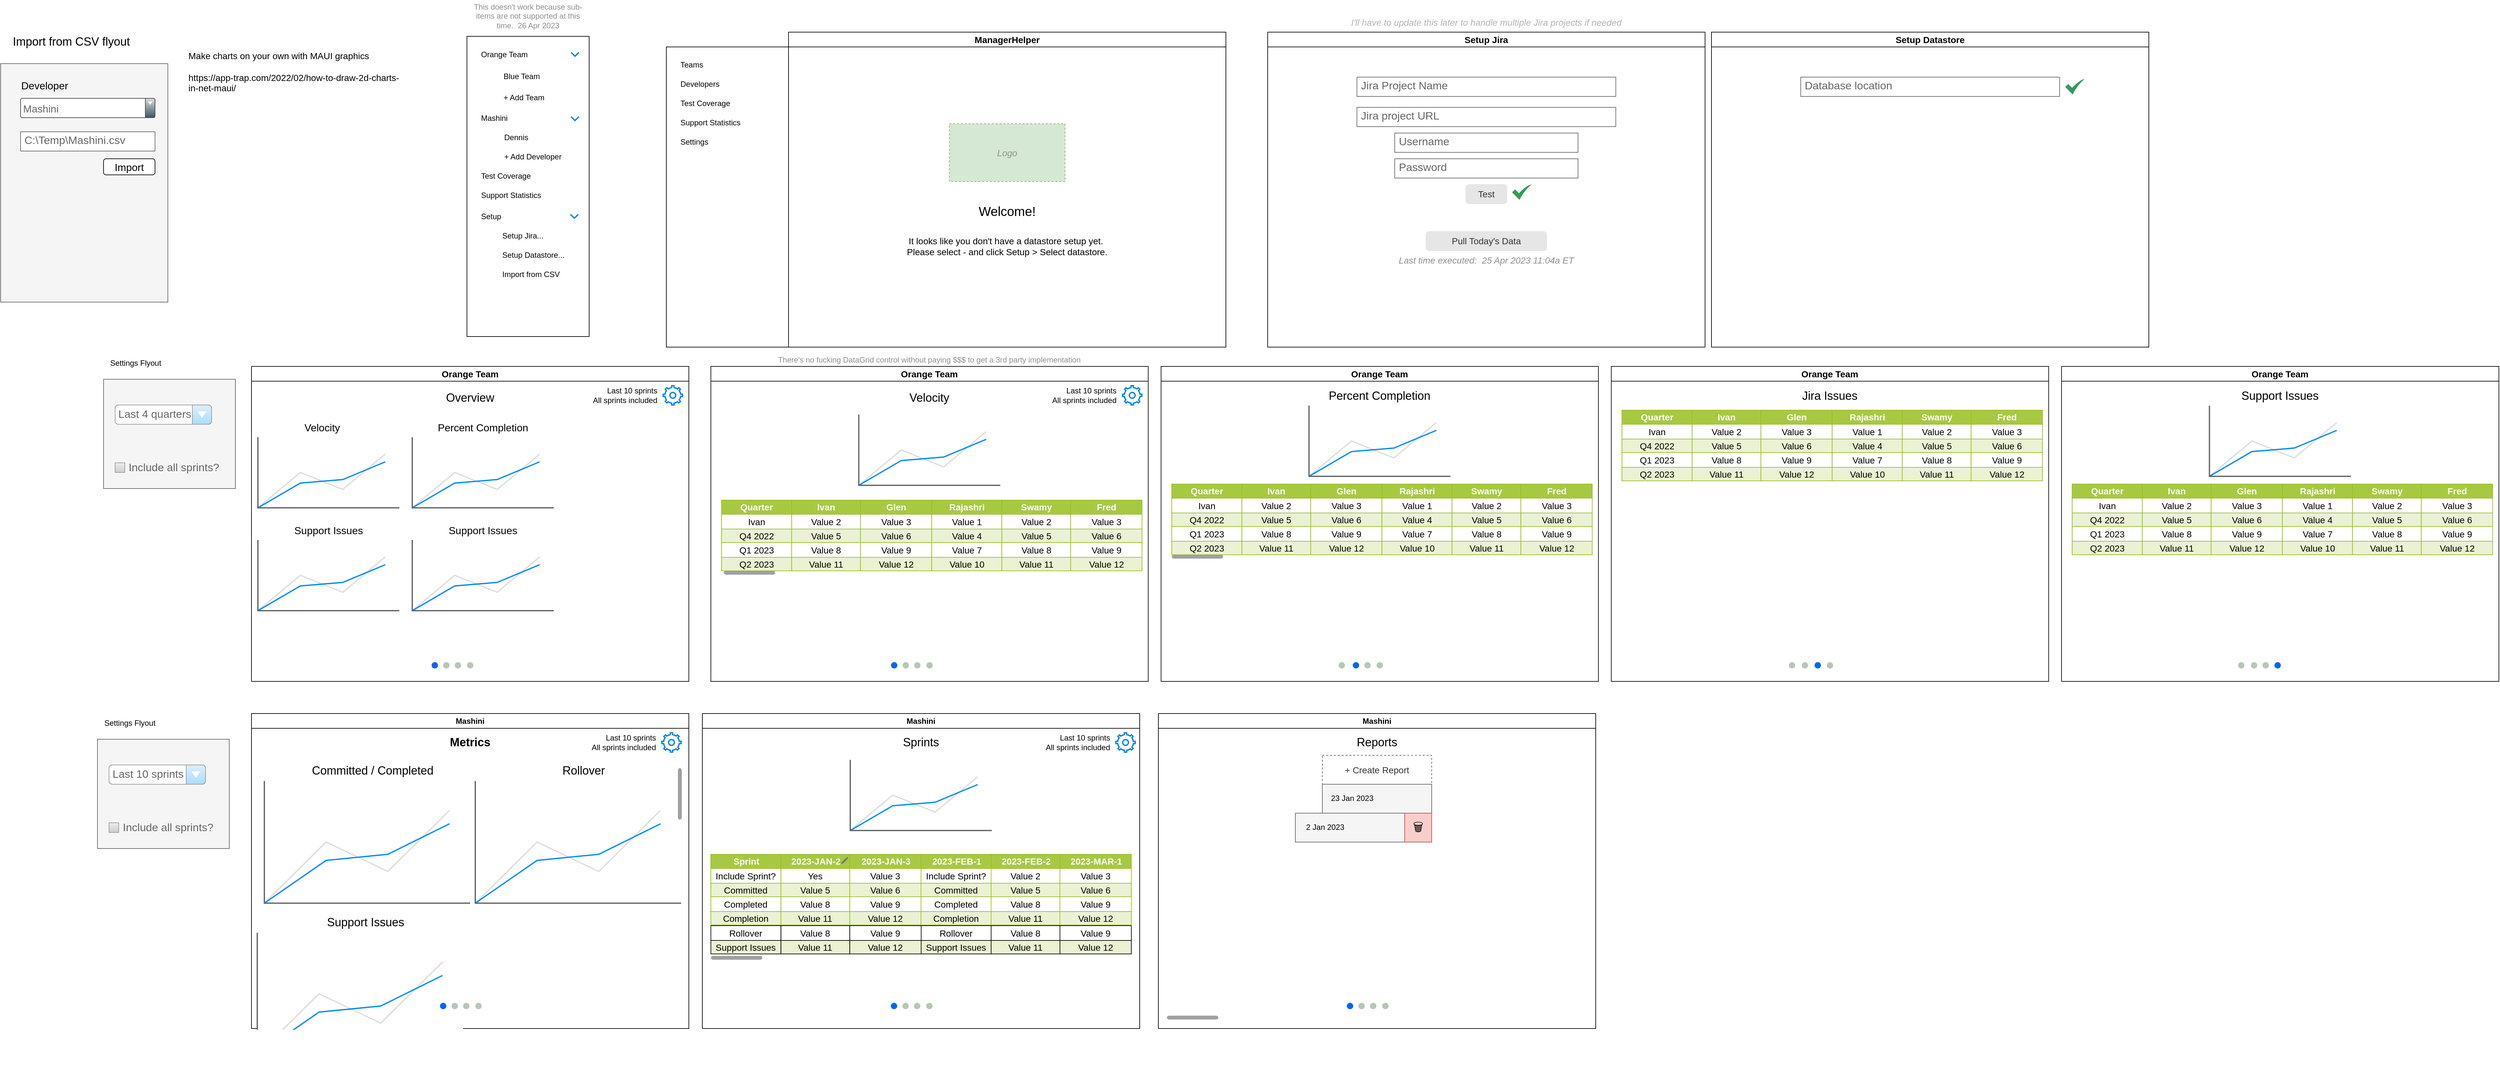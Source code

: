 <mxfile version="20.7.4" type="device"><diagram id="KD8UZ1uTYyhpafIzcGvH" name="Page-1"><mxGraphModel dx="1839" dy="606" grid="1" gridSize="10" guides="1" tooltips="1" connect="1" arrows="1" fold="1" page="1" pageScale="1" pageWidth="850" pageHeight="1100" math="0" shadow="0"><root><mxCell id="0"/><mxCell id="1" parent="0"/><mxCell id="x89YmH2ciRZgyZcLdzpQ-55" value="" style="rounded=0;whiteSpace=wrap;html=1;fontSize=20;" parent="1" vertex="1"><mxGeometry x="745" y="93" width="190" height="467" as="geometry"/></mxCell><mxCell id="6C1QFtq3x26euscHdU1l-464" value="" style="rounded=0;whiteSpace=wrap;html=1;fontSize=12;fillColor=#f5f5f5;fontColor=#333333;strokeColor=#666666;" parent="1" vertex="1"><mxGeometry x="-290" y="119" width="260" height="371" as="geometry"/></mxCell><mxCell id="6C1QFtq3x26euscHdU1l-392" value="" style="rounded=0;whiteSpace=wrap;html=1;fontSize=12;fillColor=#f5f5f5;fontColor=#333333;strokeColor=#666666;" parent="1" vertex="1"><mxGeometry x="-139.5" y="1170" width="205" height="170" as="geometry"/></mxCell><mxCell id="GOkHHAlVm_RYpVZANfHV-65" value="Orange Team" style="swimlane;whiteSpace=wrap;html=1;shadow=0;fontSize=14;" parent="1" vertex="1"><mxGeometry x="814.25" y="590" width="680" height="490" as="geometry"/></mxCell><mxCell id="GOkHHAlVm_RYpVZANfHV-93" value="Assets" style="childLayout=tableLayout;recursiveResize=0;strokeColor=#98bf21;fillColor=#A7C942;shadow=0;fontSize=14;" parent="GOkHHAlVm_RYpVZANfHV-65" vertex="1"><mxGeometry x="16.63" y="208" width="326.75" height="110" as="geometry"/></mxCell><mxCell id="GOkHHAlVm_RYpVZANfHV-94" style="shape=tableRow;horizontal=0;startSize=0;swimlaneHead=0;swimlaneBody=0;top=0;left=0;bottom=0;right=0;dropTarget=0;collapsible=0;recursiveResize=0;expand=0;fontStyle=0;strokeColor=inherit;fillColor=#ffffff;fontSize=14;" parent="GOkHHAlVm_RYpVZANfHV-93" vertex="1"><mxGeometry width="326.75" height="22" as="geometry"/></mxCell><mxCell id="GOkHHAlVm_RYpVZANfHV-95" value="Quarter" style="connectable=0;recursiveResize=0;strokeColor=inherit;fillColor=#A7C942;align=center;fontStyle=1;fontColor=#FFFFFF;html=1;fontSize=14;" parent="GOkHHAlVm_RYpVZANfHV-94" vertex="1"><mxGeometry width="109" height="22" as="geometry"><mxRectangle width="109" height="22" as="alternateBounds"/></mxGeometry></mxCell><mxCell id="GOkHHAlVm_RYpVZANfHV-96" value="Ivan" style="connectable=0;recursiveResize=0;strokeColor=inherit;fillColor=#A7C942;align=center;fontStyle=1;fontColor=#FFFFFF;html=1;fontSize=14;" parent="GOkHHAlVm_RYpVZANfHV-94" vertex="1"><mxGeometry x="109" width="107" height="22" as="geometry"><mxRectangle width="107" height="22" as="alternateBounds"/></mxGeometry></mxCell><mxCell id="GOkHHAlVm_RYpVZANfHV-97" value="Glen" style="connectable=0;recursiveResize=0;strokeColor=inherit;fillColor=#A7C942;align=center;fontStyle=1;fontColor=#FFFFFF;html=1;fontSize=14;" parent="GOkHHAlVm_RYpVZANfHV-94" vertex="1"><mxGeometry x="216" width="111" height="22" as="geometry"><mxRectangle width="111" height="22" as="alternateBounds"/></mxGeometry></mxCell><mxCell id="GOkHHAlVm_RYpVZANfHV-98" value="" style="shape=tableRow;horizontal=0;startSize=0;swimlaneHead=0;swimlaneBody=0;top=0;left=0;bottom=0;right=0;dropTarget=0;collapsible=0;recursiveResize=0;expand=0;fontStyle=0;strokeColor=inherit;fillColor=#ffffff;fontSize=14;" parent="GOkHHAlVm_RYpVZANfHV-93" vertex="1"><mxGeometry y="22" width="326.75" height="23" as="geometry"/></mxCell><mxCell id="GOkHHAlVm_RYpVZANfHV-99" value="Ivan" style="connectable=0;recursiveResize=0;strokeColor=inherit;fillColor=inherit;align=center;whiteSpace=wrap;html=1;fontSize=14;" parent="GOkHHAlVm_RYpVZANfHV-98" vertex="1"><mxGeometry width="109" height="23" as="geometry"><mxRectangle width="109" height="23" as="alternateBounds"/></mxGeometry></mxCell><mxCell id="GOkHHAlVm_RYpVZANfHV-100" value="Value 2" style="connectable=0;recursiveResize=0;strokeColor=inherit;fillColor=inherit;align=center;whiteSpace=wrap;html=1;fontSize=14;" parent="GOkHHAlVm_RYpVZANfHV-98" vertex="1"><mxGeometry x="109" width="107" height="23" as="geometry"><mxRectangle width="107" height="23" as="alternateBounds"/></mxGeometry></mxCell><mxCell id="GOkHHAlVm_RYpVZANfHV-101" value="Value 3" style="connectable=0;recursiveResize=0;strokeColor=inherit;fillColor=inherit;align=center;whiteSpace=wrap;html=1;fontSize=14;" parent="GOkHHAlVm_RYpVZANfHV-98" vertex="1"><mxGeometry x="216" width="111" height="23" as="geometry"><mxRectangle width="111" height="23" as="alternateBounds"/></mxGeometry></mxCell><mxCell id="GOkHHAlVm_RYpVZANfHV-102" value="" style="shape=tableRow;horizontal=0;startSize=0;swimlaneHead=0;swimlaneBody=0;top=0;left=0;bottom=0;right=0;dropTarget=0;collapsible=0;recursiveResize=0;expand=0;fontStyle=1;strokeColor=inherit;fillColor=#EAF2D3;fontSize=14;" parent="GOkHHAlVm_RYpVZANfHV-93" vertex="1"><mxGeometry y="45" width="326.75" height="21" as="geometry"/></mxCell><mxCell id="GOkHHAlVm_RYpVZANfHV-103" value="Q4 2022" style="connectable=0;recursiveResize=0;strokeColor=inherit;fillColor=inherit;whiteSpace=wrap;html=1;fontSize=14;" parent="GOkHHAlVm_RYpVZANfHV-102" vertex="1"><mxGeometry width="109" height="21" as="geometry"><mxRectangle width="109" height="21" as="alternateBounds"/></mxGeometry></mxCell><mxCell id="GOkHHAlVm_RYpVZANfHV-104" value="Value 5" style="connectable=0;recursiveResize=0;strokeColor=inherit;fillColor=inherit;whiteSpace=wrap;html=1;fontSize=14;" parent="GOkHHAlVm_RYpVZANfHV-102" vertex="1"><mxGeometry x="109" width="107" height="21" as="geometry"><mxRectangle width="107" height="21" as="alternateBounds"/></mxGeometry></mxCell><mxCell id="GOkHHAlVm_RYpVZANfHV-105" value="Value 6" style="connectable=0;recursiveResize=0;strokeColor=inherit;fillColor=inherit;whiteSpace=wrap;html=1;fontSize=14;" parent="GOkHHAlVm_RYpVZANfHV-102" vertex="1"><mxGeometry x="216" width="111" height="21" as="geometry"><mxRectangle width="111" height="21" as="alternateBounds"/></mxGeometry></mxCell><mxCell id="GOkHHAlVm_RYpVZANfHV-106" value="" style="shape=tableRow;horizontal=0;startSize=0;swimlaneHead=0;swimlaneBody=0;top=0;left=0;bottom=0;right=0;dropTarget=0;collapsible=0;recursiveResize=0;expand=0;fontStyle=0;strokeColor=inherit;fillColor=#ffffff;fontSize=14;" parent="GOkHHAlVm_RYpVZANfHV-93" vertex="1"><mxGeometry y="66" width="326.75" height="23" as="geometry"/></mxCell><mxCell id="GOkHHAlVm_RYpVZANfHV-107" value="Q1 2023" style="connectable=0;recursiveResize=0;strokeColor=inherit;fillColor=inherit;fontStyle=0;align=center;whiteSpace=wrap;html=1;fontSize=14;" parent="GOkHHAlVm_RYpVZANfHV-106" vertex="1"><mxGeometry width="109" height="23" as="geometry"><mxRectangle width="109" height="23" as="alternateBounds"/></mxGeometry></mxCell><mxCell id="GOkHHAlVm_RYpVZANfHV-108" value="Value 8" style="connectable=0;recursiveResize=0;strokeColor=inherit;fillColor=inherit;fontStyle=0;align=center;whiteSpace=wrap;html=1;fontSize=14;" parent="GOkHHAlVm_RYpVZANfHV-106" vertex="1"><mxGeometry x="109" width="107" height="23" as="geometry"><mxRectangle width="107" height="23" as="alternateBounds"/></mxGeometry></mxCell><mxCell id="GOkHHAlVm_RYpVZANfHV-109" value="Value 9" style="connectable=0;recursiveResize=0;strokeColor=inherit;fillColor=inherit;fontStyle=0;align=center;whiteSpace=wrap;html=1;fontSize=14;" parent="GOkHHAlVm_RYpVZANfHV-106" vertex="1"><mxGeometry x="216" width="111" height="23" as="geometry"><mxRectangle width="111" height="23" as="alternateBounds"/></mxGeometry></mxCell><mxCell id="GOkHHAlVm_RYpVZANfHV-110" value="" style="shape=tableRow;horizontal=0;startSize=0;swimlaneHead=0;swimlaneBody=0;top=0;left=0;bottom=0;right=0;dropTarget=0;collapsible=0;recursiveResize=0;expand=0;fontStyle=1;strokeColor=inherit;fillColor=#EAF2D3;fontSize=14;" parent="GOkHHAlVm_RYpVZANfHV-93" vertex="1"><mxGeometry y="89" width="326.75" height="21" as="geometry"/></mxCell><mxCell id="GOkHHAlVm_RYpVZANfHV-111" value="Q2 2023" style="connectable=0;recursiveResize=0;strokeColor=inherit;fillColor=inherit;whiteSpace=wrap;html=1;fontSize=14;" parent="GOkHHAlVm_RYpVZANfHV-110" vertex="1"><mxGeometry width="109" height="21" as="geometry"><mxRectangle width="109" height="21" as="alternateBounds"/></mxGeometry></mxCell><mxCell id="GOkHHAlVm_RYpVZANfHV-112" value="Value 11" style="connectable=0;recursiveResize=0;strokeColor=inherit;fillColor=inherit;whiteSpace=wrap;html=1;fontSize=14;" parent="GOkHHAlVm_RYpVZANfHV-110" vertex="1"><mxGeometry x="109" width="107" height="21" as="geometry"><mxRectangle width="107" height="21" as="alternateBounds"/></mxGeometry></mxCell><mxCell id="GOkHHAlVm_RYpVZANfHV-113" value="Value 12" style="connectable=0;recursiveResize=0;strokeColor=inherit;fillColor=inherit;whiteSpace=wrap;html=1;fontSize=14;" parent="GOkHHAlVm_RYpVZANfHV-110" vertex="1"><mxGeometry x="216" width="111" height="21" as="geometry"><mxRectangle width="111" height="21" as="alternateBounds"/></mxGeometry></mxCell><mxCell id="BHeHbuaZy65FpQI7f7K2-31" value="Assets" style="childLayout=tableLayout;recursiveResize=0;strokeColor=#98bf21;fillColor=#A7C942;shadow=0;fontSize=14;" parent="GOkHHAlVm_RYpVZANfHV-65" vertex="1"><mxGeometry x="343.38" y="208" width="326.75" height="110" as="geometry"/></mxCell><mxCell id="BHeHbuaZy65FpQI7f7K2-32" style="shape=tableRow;horizontal=0;startSize=0;swimlaneHead=0;swimlaneBody=0;top=0;left=0;bottom=0;right=0;dropTarget=0;collapsible=0;recursiveResize=0;expand=0;fontStyle=0;strokeColor=inherit;fillColor=#ffffff;fontSize=14;" parent="BHeHbuaZy65FpQI7f7K2-31" vertex="1"><mxGeometry width="326.75" height="22" as="geometry"/></mxCell><mxCell id="BHeHbuaZy65FpQI7f7K2-33" value="Rajashri" style="connectable=0;recursiveResize=0;strokeColor=inherit;fillColor=#A7C942;align=center;fontStyle=1;fontColor=#FFFFFF;html=1;fontSize=14;" parent="BHeHbuaZy65FpQI7f7K2-32" vertex="1"><mxGeometry width="109" height="22" as="geometry"><mxRectangle width="109" height="22" as="alternateBounds"/></mxGeometry></mxCell><mxCell id="BHeHbuaZy65FpQI7f7K2-34" value="Swamy" style="connectable=0;recursiveResize=0;strokeColor=inherit;fillColor=#A7C942;align=center;fontStyle=1;fontColor=#FFFFFF;html=1;fontSize=14;" parent="BHeHbuaZy65FpQI7f7K2-32" vertex="1"><mxGeometry x="109" width="107" height="22" as="geometry"><mxRectangle width="107" height="22" as="alternateBounds"/></mxGeometry></mxCell><mxCell id="BHeHbuaZy65FpQI7f7K2-35" value="Fred" style="connectable=0;recursiveResize=0;strokeColor=inherit;fillColor=#A7C942;align=center;fontStyle=1;fontColor=#FFFFFF;html=1;fontSize=14;" parent="BHeHbuaZy65FpQI7f7K2-32" vertex="1"><mxGeometry x="216" width="111" height="22" as="geometry"><mxRectangle width="111" height="22" as="alternateBounds"/></mxGeometry></mxCell><mxCell id="BHeHbuaZy65FpQI7f7K2-36" value="" style="shape=tableRow;horizontal=0;startSize=0;swimlaneHead=0;swimlaneBody=0;top=0;left=0;bottom=0;right=0;dropTarget=0;collapsible=0;recursiveResize=0;expand=0;fontStyle=0;strokeColor=inherit;fillColor=#ffffff;fontSize=14;" parent="BHeHbuaZy65FpQI7f7K2-31" vertex="1"><mxGeometry y="22" width="326.75" height="23" as="geometry"/></mxCell><mxCell id="BHeHbuaZy65FpQI7f7K2-37" value="Value 1" style="connectable=0;recursiveResize=0;strokeColor=inherit;fillColor=inherit;align=center;whiteSpace=wrap;html=1;fontSize=14;" parent="BHeHbuaZy65FpQI7f7K2-36" vertex="1"><mxGeometry width="109" height="23" as="geometry"><mxRectangle width="109" height="23" as="alternateBounds"/></mxGeometry></mxCell><mxCell id="BHeHbuaZy65FpQI7f7K2-38" value="Value 2" style="connectable=0;recursiveResize=0;strokeColor=inherit;fillColor=inherit;align=center;whiteSpace=wrap;html=1;fontSize=14;" parent="BHeHbuaZy65FpQI7f7K2-36" vertex="1"><mxGeometry x="109" width="107" height="23" as="geometry"><mxRectangle width="107" height="23" as="alternateBounds"/></mxGeometry></mxCell><mxCell id="BHeHbuaZy65FpQI7f7K2-39" value="Value 3" style="connectable=0;recursiveResize=0;strokeColor=inherit;fillColor=inherit;align=center;whiteSpace=wrap;html=1;fontSize=14;" parent="BHeHbuaZy65FpQI7f7K2-36" vertex="1"><mxGeometry x="216" width="111" height="23" as="geometry"><mxRectangle width="111" height="23" as="alternateBounds"/></mxGeometry></mxCell><mxCell id="BHeHbuaZy65FpQI7f7K2-40" value="" style="shape=tableRow;horizontal=0;startSize=0;swimlaneHead=0;swimlaneBody=0;top=0;left=0;bottom=0;right=0;dropTarget=0;collapsible=0;recursiveResize=0;expand=0;fontStyle=1;strokeColor=inherit;fillColor=#EAF2D3;fontSize=14;" parent="BHeHbuaZy65FpQI7f7K2-31" vertex="1"><mxGeometry y="45" width="326.75" height="21" as="geometry"/></mxCell><mxCell id="BHeHbuaZy65FpQI7f7K2-41" value="Value 4" style="connectable=0;recursiveResize=0;strokeColor=inherit;fillColor=inherit;whiteSpace=wrap;html=1;fontSize=14;" parent="BHeHbuaZy65FpQI7f7K2-40" vertex="1"><mxGeometry width="109" height="21" as="geometry"><mxRectangle width="109" height="21" as="alternateBounds"/></mxGeometry></mxCell><mxCell id="BHeHbuaZy65FpQI7f7K2-42" value="Value 5" style="connectable=0;recursiveResize=0;strokeColor=inherit;fillColor=inherit;whiteSpace=wrap;html=1;fontSize=14;" parent="BHeHbuaZy65FpQI7f7K2-40" vertex="1"><mxGeometry x="109" width="107" height="21" as="geometry"><mxRectangle width="107" height="21" as="alternateBounds"/></mxGeometry></mxCell><mxCell id="BHeHbuaZy65FpQI7f7K2-43" value="Value 6" style="connectable=0;recursiveResize=0;strokeColor=inherit;fillColor=inherit;whiteSpace=wrap;html=1;fontSize=14;" parent="BHeHbuaZy65FpQI7f7K2-40" vertex="1"><mxGeometry x="216" width="111" height="21" as="geometry"><mxRectangle width="111" height="21" as="alternateBounds"/></mxGeometry></mxCell><mxCell id="BHeHbuaZy65FpQI7f7K2-44" value="" style="shape=tableRow;horizontal=0;startSize=0;swimlaneHead=0;swimlaneBody=0;top=0;left=0;bottom=0;right=0;dropTarget=0;collapsible=0;recursiveResize=0;expand=0;fontStyle=0;strokeColor=inherit;fillColor=#ffffff;fontSize=14;" parent="BHeHbuaZy65FpQI7f7K2-31" vertex="1"><mxGeometry y="66" width="326.75" height="23" as="geometry"/></mxCell><mxCell id="BHeHbuaZy65FpQI7f7K2-45" value="Value 7" style="connectable=0;recursiveResize=0;strokeColor=inherit;fillColor=inherit;fontStyle=0;align=center;whiteSpace=wrap;html=1;fontSize=14;" parent="BHeHbuaZy65FpQI7f7K2-44" vertex="1"><mxGeometry width="109" height="23" as="geometry"><mxRectangle width="109" height="23" as="alternateBounds"/></mxGeometry></mxCell><mxCell id="BHeHbuaZy65FpQI7f7K2-46" value="Value 8" style="connectable=0;recursiveResize=0;strokeColor=inherit;fillColor=inherit;fontStyle=0;align=center;whiteSpace=wrap;html=1;fontSize=14;" parent="BHeHbuaZy65FpQI7f7K2-44" vertex="1"><mxGeometry x="109" width="107" height="23" as="geometry"><mxRectangle width="107" height="23" as="alternateBounds"/></mxGeometry></mxCell><mxCell id="BHeHbuaZy65FpQI7f7K2-47" value="Value 9" style="connectable=0;recursiveResize=0;strokeColor=inherit;fillColor=inherit;fontStyle=0;align=center;whiteSpace=wrap;html=1;fontSize=14;" parent="BHeHbuaZy65FpQI7f7K2-44" vertex="1"><mxGeometry x="216" width="111" height="23" as="geometry"><mxRectangle width="111" height="23" as="alternateBounds"/></mxGeometry></mxCell><mxCell id="BHeHbuaZy65FpQI7f7K2-48" value="" style="shape=tableRow;horizontal=0;startSize=0;swimlaneHead=0;swimlaneBody=0;top=0;left=0;bottom=0;right=0;dropTarget=0;collapsible=0;recursiveResize=0;expand=0;fontStyle=1;strokeColor=inherit;fillColor=#EAF2D3;fontSize=14;" parent="BHeHbuaZy65FpQI7f7K2-31" vertex="1"><mxGeometry y="89" width="326.75" height="21" as="geometry"/></mxCell><mxCell id="BHeHbuaZy65FpQI7f7K2-49" value="Value 10" style="connectable=0;recursiveResize=0;strokeColor=inherit;fillColor=inherit;whiteSpace=wrap;html=1;fontSize=14;" parent="BHeHbuaZy65FpQI7f7K2-48" vertex="1"><mxGeometry width="109" height="21" as="geometry"><mxRectangle width="109" height="21" as="alternateBounds"/></mxGeometry></mxCell><mxCell id="BHeHbuaZy65FpQI7f7K2-50" value="Value 11" style="connectable=0;recursiveResize=0;strokeColor=inherit;fillColor=inherit;whiteSpace=wrap;html=1;fontSize=14;" parent="BHeHbuaZy65FpQI7f7K2-48" vertex="1"><mxGeometry x="109" width="107" height="21" as="geometry"><mxRectangle width="107" height="21" as="alternateBounds"/></mxGeometry></mxCell><mxCell id="BHeHbuaZy65FpQI7f7K2-51" value="Value 12" style="connectable=0;recursiveResize=0;strokeColor=inherit;fillColor=inherit;whiteSpace=wrap;html=1;fontSize=14;" parent="BHeHbuaZy65FpQI7f7K2-48" vertex="1"><mxGeometry x="216" width="111" height="21" as="geometry"><mxRectangle width="111" height="21" as="alternateBounds"/></mxGeometry></mxCell><mxCell id="BHeHbuaZy65FpQI7f7K2-73" value="" style="verticalLabelPosition=bottom;shadow=0;dashed=0;align=center;html=1;verticalAlign=top;strokeWidth=1;shape=mxgraph.mockup.graphics.lineChart;strokeColor=none;strokeColor2=#666666;strokeColor3=#008cff;strokeColor4=#dddddd;" parent="GOkHHAlVm_RYpVZANfHV-65" vertex="1"><mxGeometry x="230" y="75" width="220" height="110" as="geometry"/></mxCell><mxCell id="BHeHbuaZy65FpQI7f7K2-75" value="Velocity" style="text;html=1;strokeColor=none;fillColor=none;align=center;verticalAlign=middle;whiteSpace=wrap;rounded=0;fontSize=18;" parent="GOkHHAlVm_RYpVZANfHV-65" vertex="1"><mxGeometry x="280" y="34" width="120" height="30" as="geometry"/></mxCell><mxCell id="6C1QFtq3x26euscHdU1l-3" value="" style="shape=ellipse;fillColor=#0065FF;strokeColor=none;html=1;sketch=0;fontSize=18;" parent="GOkHHAlVm_RYpVZANfHV-65" vertex="1"><mxGeometry x="280" y="460" width="10" height="10" as="geometry"/></mxCell><mxCell id="6C1QFtq3x26euscHdU1l-470" value="" style="html=1;verticalLabelPosition=bottom;align=center;labelBackgroundColor=#ffffff;verticalAlign=top;strokeWidth=2;strokeColor=#0080F0;shadow=0;dashed=0;shape=mxgraph.ios7.icons.settings;fontSize=18;fillColor=none;" parent="GOkHHAlVm_RYpVZANfHV-65" vertex="1"><mxGeometry x="640.13" y="30" width="30" height="30" as="geometry"/></mxCell><mxCell id="6C1QFtq3x26euscHdU1l-471" value="Last 10 sprints&lt;br&gt;All sprints included" style="text;html=1;strokeColor=none;fillColor=none;align=right;verticalAlign=middle;whiteSpace=wrap;rounded=0;fontSize=12;" parent="GOkHHAlVm_RYpVZANfHV-65" vertex="1"><mxGeometry x="496.13" y="30" width="136.75" height="30" as="geometry"/></mxCell><mxCell id="6C1QFtq3x26euscHdU1l-473" value="" style="html=1;verticalLabelPosition=bottom;labelBackgroundColor=#ffffff;verticalAlign=top;shadow=0;dashed=0;strokeWidth=2;shape=mxgraph.ios7.misc.scroll_(horizontal);fillColor=#a0a0a0;fontSize=14;" parent="GOkHHAlVm_RYpVZANfHV-65" vertex="1"><mxGeometry x="20" y="318" width="80" height="6" as="geometry"/></mxCell><mxCell id="BHeHbuaZy65FpQI7f7K2-77" value="Settings" style="text;html=1;strokeColor=none;fillColor=none;align=left;verticalAlign=middle;whiteSpace=wrap;rounded=0;fontSize=12;fontColor=#050505;" parent="1" vertex="1"><mxGeometry x="765" y="226" width="127" height="30" as="geometry"/></mxCell><mxCell id="BHeHbuaZy65FpQI7f7K2-79" value="Teams" style="text;html=1;strokeColor=none;fillColor=none;align=left;verticalAlign=middle;whiteSpace=wrap;rounded=0;fontSize=12;fontColor=#050505;" parent="1" vertex="1"><mxGeometry x="765" y="106" width="127" height="30" as="geometry"/></mxCell><mxCell id="BHeHbuaZy65FpQI7f7K2-80" value="Developers" style="text;html=1;strokeColor=none;fillColor=none;align=left;verticalAlign=middle;whiteSpace=wrap;rounded=0;fontSize=12;fontColor=#050505;" parent="1" vertex="1"><mxGeometry x="765" y="136" width="170" height="30" as="geometry"/></mxCell><mxCell id="BHeHbuaZy65FpQI7f7K2-85" value="Test Coverage" style="text;html=1;strokeColor=none;fillColor=none;align=left;verticalAlign=middle;whiteSpace=wrap;rounded=0;fontSize=12;fontColor=#050505;" parent="1" vertex="1"><mxGeometry x="765" y="166" width="160" height="30" as="geometry"/></mxCell><mxCell id="BHeHbuaZy65FpQI7f7K2-86" value="Support Statistics" style="text;html=1;strokeColor=none;fillColor=none;align=left;verticalAlign=middle;whiteSpace=wrap;rounded=0;fontSize=12;fontColor=#050505;" parent="1" vertex="1"><mxGeometry x="765" y="196" width="160" height="30" as="geometry"/></mxCell><mxCell id="6C1QFtq3x26euscHdU1l-4" value="" style="shape=ellipse;fillColor=#B7C7B6;strokeColor=none;html=1;sketch=0;fontSize=18;" parent="1" vertex="1"><mxGeometry x="1112.25" y="1050" width="10" height="10" as="geometry"/></mxCell><mxCell id="6C1QFtq3x26euscHdU1l-5" value="" style="shape=ellipse;fillColor=#B7C7B6;strokeColor=none;html=1;sketch=0;fontSize=18;" parent="1" vertex="1"><mxGeometry x="1130.25" y="1050" width="10" height="10" as="geometry"/></mxCell><mxCell id="6C1QFtq3x26euscHdU1l-6" value="" style="shape=ellipse;fillColor=#B7C7B6;strokeColor=none;html=1;sketch=0;fontSize=18;" parent="1" vertex="1"><mxGeometry x="1149.25" y="1050" width="10" height="10" as="geometry"/></mxCell><mxCell id="6C1QFtq3x26euscHdU1l-60" value="Orange Team" style="swimlane;whiteSpace=wrap;html=1;shadow=0;fontSize=14;" parent="1" vertex="1"><mxGeometry x="1514.25" y="590" width="680" height="490" as="geometry"/></mxCell><mxCell id="6C1QFtq3x26euscHdU1l-62" value="Assets" style="childLayout=tableLayout;recursiveResize=0;strokeColor=#98bf21;fillColor=#A7C942;shadow=0;fontSize=14;" parent="6C1QFtq3x26euscHdU1l-60" vertex="1"><mxGeometry x="16.63" y="183" width="326.75" height="110" as="geometry"/></mxCell><mxCell id="6C1QFtq3x26euscHdU1l-63" style="shape=tableRow;horizontal=0;startSize=0;swimlaneHead=0;swimlaneBody=0;top=0;left=0;bottom=0;right=0;dropTarget=0;collapsible=0;recursiveResize=0;expand=0;fontStyle=0;strokeColor=inherit;fillColor=#ffffff;fontSize=14;" parent="6C1QFtq3x26euscHdU1l-62" vertex="1"><mxGeometry width="326.75" height="22" as="geometry"/></mxCell><mxCell id="6C1QFtq3x26euscHdU1l-64" value="Quarter" style="connectable=0;recursiveResize=0;strokeColor=inherit;fillColor=#A7C942;align=center;fontStyle=1;fontColor=#FFFFFF;html=1;fontSize=14;" parent="6C1QFtq3x26euscHdU1l-63" vertex="1"><mxGeometry width="109" height="22" as="geometry"><mxRectangle width="109" height="22" as="alternateBounds"/></mxGeometry></mxCell><mxCell id="6C1QFtq3x26euscHdU1l-65" value="Ivan" style="connectable=0;recursiveResize=0;strokeColor=inherit;fillColor=#A7C942;align=center;fontStyle=1;fontColor=#FFFFFF;html=1;fontSize=14;" parent="6C1QFtq3x26euscHdU1l-63" vertex="1"><mxGeometry x="109" width="107" height="22" as="geometry"><mxRectangle width="107" height="22" as="alternateBounds"/></mxGeometry></mxCell><mxCell id="6C1QFtq3x26euscHdU1l-66" value="Glen" style="connectable=0;recursiveResize=0;strokeColor=inherit;fillColor=#A7C942;align=center;fontStyle=1;fontColor=#FFFFFF;html=1;fontSize=14;" parent="6C1QFtq3x26euscHdU1l-63" vertex="1"><mxGeometry x="216" width="111" height="22" as="geometry"><mxRectangle width="111" height="22" as="alternateBounds"/></mxGeometry></mxCell><mxCell id="6C1QFtq3x26euscHdU1l-67" value="" style="shape=tableRow;horizontal=0;startSize=0;swimlaneHead=0;swimlaneBody=0;top=0;left=0;bottom=0;right=0;dropTarget=0;collapsible=0;recursiveResize=0;expand=0;fontStyle=0;strokeColor=inherit;fillColor=#ffffff;fontSize=14;" parent="6C1QFtq3x26euscHdU1l-62" vertex="1"><mxGeometry y="22" width="326.75" height="23" as="geometry"/></mxCell><mxCell id="6C1QFtq3x26euscHdU1l-68" value="Ivan" style="connectable=0;recursiveResize=0;strokeColor=inherit;fillColor=inherit;align=center;whiteSpace=wrap;html=1;fontSize=14;" parent="6C1QFtq3x26euscHdU1l-67" vertex="1"><mxGeometry width="109" height="23" as="geometry"><mxRectangle width="109" height="23" as="alternateBounds"/></mxGeometry></mxCell><mxCell id="6C1QFtq3x26euscHdU1l-69" value="Value 2" style="connectable=0;recursiveResize=0;strokeColor=inherit;fillColor=inherit;align=center;whiteSpace=wrap;html=1;fontSize=14;" parent="6C1QFtq3x26euscHdU1l-67" vertex="1"><mxGeometry x="109" width="107" height="23" as="geometry"><mxRectangle width="107" height="23" as="alternateBounds"/></mxGeometry></mxCell><mxCell id="6C1QFtq3x26euscHdU1l-70" value="Value 3" style="connectable=0;recursiveResize=0;strokeColor=inherit;fillColor=inherit;align=center;whiteSpace=wrap;html=1;fontSize=14;" parent="6C1QFtq3x26euscHdU1l-67" vertex="1"><mxGeometry x="216" width="111" height="23" as="geometry"><mxRectangle width="111" height="23" as="alternateBounds"/></mxGeometry></mxCell><mxCell id="6C1QFtq3x26euscHdU1l-71" value="" style="shape=tableRow;horizontal=0;startSize=0;swimlaneHead=0;swimlaneBody=0;top=0;left=0;bottom=0;right=0;dropTarget=0;collapsible=0;recursiveResize=0;expand=0;fontStyle=1;strokeColor=inherit;fillColor=#EAF2D3;fontSize=14;" parent="6C1QFtq3x26euscHdU1l-62" vertex="1"><mxGeometry y="45" width="326.75" height="21" as="geometry"/></mxCell><mxCell id="6C1QFtq3x26euscHdU1l-72" value="Q4 2022" style="connectable=0;recursiveResize=0;strokeColor=inherit;fillColor=inherit;whiteSpace=wrap;html=1;fontSize=14;" parent="6C1QFtq3x26euscHdU1l-71" vertex="1"><mxGeometry width="109" height="21" as="geometry"><mxRectangle width="109" height="21" as="alternateBounds"/></mxGeometry></mxCell><mxCell id="6C1QFtq3x26euscHdU1l-73" value="Value 5" style="connectable=0;recursiveResize=0;strokeColor=inherit;fillColor=inherit;whiteSpace=wrap;html=1;fontSize=14;" parent="6C1QFtq3x26euscHdU1l-71" vertex="1"><mxGeometry x="109" width="107" height="21" as="geometry"><mxRectangle width="107" height="21" as="alternateBounds"/></mxGeometry></mxCell><mxCell id="6C1QFtq3x26euscHdU1l-74" value="Value 6" style="connectable=0;recursiveResize=0;strokeColor=inherit;fillColor=inherit;whiteSpace=wrap;html=1;fontSize=14;" parent="6C1QFtq3x26euscHdU1l-71" vertex="1"><mxGeometry x="216" width="111" height="21" as="geometry"><mxRectangle width="111" height="21" as="alternateBounds"/></mxGeometry></mxCell><mxCell id="6C1QFtq3x26euscHdU1l-75" value="" style="shape=tableRow;horizontal=0;startSize=0;swimlaneHead=0;swimlaneBody=0;top=0;left=0;bottom=0;right=0;dropTarget=0;collapsible=0;recursiveResize=0;expand=0;fontStyle=0;strokeColor=inherit;fillColor=#ffffff;fontSize=14;" parent="6C1QFtq3x26euscHdU1l-62" vertex="1"><mxGeometry y="66" width="326.75" height="23" as="geometry"/></mxCell><mxCell id="6C1QFtq3x26euscHdU1l-76" value="Q1 2023" style="connectable=0;recursiveResize=0;strokeColor=inherit;fillColor=inherit;fontStyle=0;align=center;whiteSpace=wrap;html=1;fontSize=14;" parent="6C1QFtq3x26euscHdU1l-75" vertex="1"><mxGeometry width="109" height="23" as="geometry"><mxRectangle width="109" height="23" as="alternateBounds"/></mxGeometry></mxCell><mxCell id="6C1QFtq3x26euscHdU1l-77" value="Value 8" style="connectable=0;recursiveResize=0;strokeColor=inherit;fillColor=inherit;fontStyle=0;align=center;whiteSpace=wrap;html=1;fontSize=14;" parent="6C1QFtq3x26euscHdU1l-75" vertex="1"><mxGeometry x="109" width="107" height="23" as="geometry"><mxRectangle width="107" height="23" as="alternateBounds"/></mxGeometry></mxCell><mxCell id="6C1QFtq3x26euscHdU1l-78" value="Value 9" style="connectable=0;recursiveResize=0;strokeColor=inherit;fillColor=inherit;fontStyle=0;align=center;whiteSpace=wrap;html=1;fontSize=14;" parent="6C1QFtq3x26euscHdU1l-75" vertex="1"><mxGeometry x="216" width="111" height="23" as="geometry"><mxRectangle width="111" height="23" as="alternateBounds"/></mxGeometry></mxCell><mxCell id="6C1QFtq3x26euscHdU1l-79" value="" style="shape=tableRow;horizontal=0;startSize=0;swimlaneHead=0;swimlaneBody=0;top=0;left=0;bottom=0;right=0;dropTarget=0;collapsible=0;recursiveResize=0;expand=0;fontStyle=1;strokeColor=inherit;fillColor=#EAF2D3;fontSize=14;" parent="6C1QFtq3x26euscHdU1l-62" vertex="1"><mxGeometry y="89" width="326.75" height="21" as="geometry"/></mxCell><mxCell id="6C1QFtq3x26euscHdU1l-80" value="Q2 2023" style="connectable=0;recursiveResize=0;strokeColor=inherit;fillColor=inherit;whiteSpace=wrap;html=1;fontSize=14;" parent="6C1QFtq3x26euscHdU1l-79" vertex="1"><mxGeometry width="109" height="21" as="geometry"><mxRectangle width="109" height="21" as="alternateBounds"/></mxGeometry></mxCell><mxCell id="6C1QFtq3x26euscHdU1l-81" value="Value 11" style="connectable=0;recursiveResize=0;strokeColor=inherit;fillColor=inherit;whiteSpace=wrap;html=1;fontSize=14;" parent="6C1QFtq3x26euscHdU1l-79" vertex="1"><mxGeometry x="109" width="107" height="21" as="geometry"><mxRectangle width="107" height="21" as="alternateBounds"/></mxGeometry></mxCell><mxCell id="6C1QFtq3x26euscHdU1l-82" value="Value 12" style="connectable=0;recursiveResize=0;strokeColor=inherit;fillColor=inherit;whiteSpace=wrap;html=1;fontSize=14;" parent="6C1QFtq3x26euscHdU1l-79" vertex="1"><mxGeometry x="216" width="111" height="21" as="geometry"><mxRectangle width="111" height="21" as="alternateBounds"/></mxGeometry></mxCell><mxCell id="6C1QFtq3x26euscHdU1l-83" value="Assets" style="childLayout=tableLayout;recursiveResize=0;strokeColor=#98bf21;fillColor=#A7C942;shadow=0;fontSize=14;" parent="6C1QFtq3x26euscHdU1l-60" vertex="1"><mxGeometry x="343.38" y="183" width="326.75" height="110" as="geometry"/></mxCell><mxCell id="6C1QFtq3x26euscHdU1l-84" style="shape=tableRow;horizontal=0;startSize=0;swimlaneHead=0;swimlaneBody=0;top=0;left=0;bottom=0;right=0;dropTarget=0;collapsible=0;recursiveResize=0;expand=0;fontStyle=0;strokeColor=inherit;fillColor=#ffffff;fontSize=14;" parent="6C1QFtq3x26euscHdU1l-83" vertex="1"><mxGeometry width="326.75" height="22" as="geometry"/></mxCell><mxCell id="6C1QFtq3x26euscHdU1l-85" value="Rajashri" style="connectable=0;recursiveResize=0;strokeColor=inherit;fillColor=#A7C942;align=center;fontStyle=1;fontColor=#FFFFFF;html=1;fontSize=14;" parent="6C1QFtq3x26euscHdU1l-84" vertex="1"><mxGeometry width="109" height="22" as="geometry"><mxRectangle width="109" height="22" as="alternateBounds"/></mxGeometry></mxCell><mxCell id="6C1QFtq3x26euscHdU1l-86" value="Swamy" style="connectable=0;recursiveResize=0;strokeColor=inherit;fillColor=#A7C942;align=center;fontStyle=1;fontColor=#FFFFFF;html=1;fontSize=14;" parent="6C1QFtq3x26euscHdU1l-84" vertex="1"><mxGeometry x="109" width="107" height="22" as="geometry"><mxRectangle width="107" height="22" as="alternateBounds"/></mxGeometry></mxCell><mxCell id="6C1QFtq3x26euscHdU1l-87" value="Fred" style="connectable=0;recursiveResize=0;strokeColor=inherit;fillColor=#A7C942;align=center;fontStyle=1;fontColor=#FFFFFF;html=1;fontSize=14;" parent="6C1QFtq3x26euscHdU1l-84" vertex="1"><mxGeometry x="216" width="111" height="22" as="geometry"><mxRectangle width="111" height="22" as="alternateBounds"/></mxGeometry></mxCell><mxCell id="6C1QFtq3x26euscHdU1l-88" value="" style="shape=tableRow;horizontal=0;startSize=0;swimlaneHead=0;swimlaneBody=0;top=0;left=0;bottom=0;right=0;dropTarget=0;collapsible=0;recursiveResize=0;expand=0;fontStyle=0;strokeColor=inherit;fillColor=#ffffff;fontSize=14;" parent="6C1QFtq3x26euscHdU1l-83" vertex="1"><mxGeometry y="22" width="326.75" height="23" as="geometry"/></mxCell><mxCell id="6C1QFtq3x26euscHdU1l-89" value="Value 1" style="connectable=0;recursiveResize=0;strokeColor=inherit;fillColor=inherit;align=center;whiteSpace=wrap;html=1;fontSize=14;" parent="6C1QFtq3x26euscHdU1l-88" vertex="1"><mxGeometry width="109" height="23" as="geometry"><mxRectangle width="109" height="23" as="alternateBounds"/></mxGeometry></mxCell><mxCell id="6C1QFtq3x26euscHdU1l-90" value="Value 2" style="connectable=0;recursiveResize=0;strokeColor=inherit;fillColor=inherit;align=center;whiteSpace=wrap;html=1;fontSize=14;" parent="6C1QFtq3x26euscHdU1l-88" vertex="1"><mxGeometry x="109" width="107" height="23" as="geometry"><mxRectangle width="107" height="23" as="alternateBounds"/></mxGeometry></mxCell><mxCell id="6C1QFtq3x26euscHdU1l-91" value="Value 3" style="connectable=0;recursiveResize=0;strokeColor=inherit;fillColor=inherit;align=center;whiteSpace=wrap;html=1;fontSize=14;" parent="6C1QFtq3x26euscHdU1l-88" vertex="1"><mxGeometry x="216" width="111" height="23" as="geometry"><mxRectangle width="111" height="23" as="alternateBounds"/></mxGeometry></mxCell><mxCell id="6C1QFtq3x26euscHdU1l-92" value="" style="shape=tableRow;horizontal=0;startSize=0;swimlaneHead=0;swimlaneBody=0;top=0;left=0;bottom=0;right=0;dropTarget=0;collapsible=0;recursiveResize=0;expand=0;fontStyle=1;strokeColor=inherit;fillColor=#EAF2D3;fontSize=14;" parent="6C1QFtq3x26euscHdU1l-83" vertex="1"><mxGeometry y="45" width="326.75" height="21" as="geometry"/></mxCell><mxCell id="6C1QFtq3x26euscHdU1l-93" value="Value 4" style="connectable=0;recursiveResize=0;strokeColor=inherit;fillColor=inherit;whiteSpace=wrap;html=1;fontSize=14;" parent="6C1QFtq3x26euscHdU1l-92" vertex="1"><mxGeometry width="109" height="21" as="geometry"><mxRectangle width="109" height="21" as="alternateBounds"/></mxGeometry></mxCell><mxCell id="6C1QFtq3x26euscHdU1l-94" value="Value 5" style="connectable=0;recursiveResize=0;strokeColor=inherit;fillColor=inherit;whiteSpace=wrap;html=1;fontSize=14;" parent="6C1QFtq3x26euscHdU1l-92" vertex="1"><mxGeometry x="109" width="107" height="21" as="geometry"><mxRectangle width="107" height="21" as="alternateBounds"/></mxGeometry></mxCell><mxCell id="6C1QFtq3x26euscHdU1l-95" value="Value 6" style="connectable=0;recursiveResize=0;strokeColor=inherit;fillColor=inherit;whiteSpace=wrap;html=1;fontSize=14;" parent="6C1QFtq3x26euscHdU1l-92" vertex="1"><mxGeometry x="216" width="111" height="21" as="geometry"><mxRectangle width="111" height="21" as="alternateBounds"/></mxGeometry></mxCell><mxCell id="6C1QFtq3x26euscHdU1l-96" value="" style="shape=tableRow;horizontal=0;startSize=0;swimlaneHead=0;swimlaneBody=0;top=0;left=0;bottom=0;right=0;dropTarget=0;collapsible=0;recursiveResize=0;expand=0;fontStyle=0;strokeColor=inherit;fillColor=#ffffff;fontSize=14;" parent="6C1QFtq3x26euscHdU1l-83" vertex="1"><mxGeometry y="66" width="326.75" height="23" as="geometry"/></mxCell><mxCell id="6C1QFtq3x26euscHdU1l-97" value="Value 7" style="connectable=0;recursiveResize=0;strokeColor=inherit;fillColor=inherit;fontStyle=0;align=center;whiteSpace=wrap;html=1;fontSize=14;" parent="6C1QFtq3x26euscHdU1l-96" vertex="1"><mxGeometry width="109" height="23" as="geometry"><mxRectangle width="109" height="23" as="alternateBounds"/></mxGeometry></mxCell><mxCell id="6C1QFtq3x26euscHdU1l-98" value="Value 8" style="connectable=0;recursiveResize=0;strokeColor=inherit;fillColor=inherit;fontStyle=0;align=center;whiteSpace=wrap;html=1;fontSize=14;" parent="6C1QFtq3x26euscHdU1l-96" vertex="1"><mxGeometry x="109" width="107" height="23" as="geometry"><mxRectangle width="107" height="23" as="alternateBounds"/></mxGeometry></mxCell><mxCell id="6C1QFtq3x26euscHdU1l-99" value="Value 9" style="connectable=0;recursiveResize=0;strokeColor=inherit;fillColor=inherit;fontStyle=0;align=center;whiteSpace=wrap;html=1;fontSize=14;" parent="6C1QFtq3x26euscHdU1l-96" vertex="1"><mxGeometry x="216" width="111" height="23" as="geometry"><mxRectangle width="111" height="23" as="alternateBounds"/></mxGeometry></mxCell><mxCell id="6C1QFtq3x26euscHdU1l-100" value="" style="shape=tableRow;horizontal=0;startSize=0;swimlaneHead=0;swimlaneBody=0;top=0;left=0;bottom=0;right=0;dropTarget=0;collapsible=0;recursiveResize=0;expand=0;fontStyle=1;strokeColor=inherit;fillColor=#EAF2D3;fontSize=14;" parent="6C1QFtq3x26euscHdU1l-83" vertex="1"><mxGeometry y="89" width="326.75" height="21" as="geometry"/></mxCell><mxCell id="6C1QFtq3x26euscHdU1l-101" value="Value 10" style="connectable=0;recursiveResize=0;strokeColor=inherit;fillColor=inherit;whiteSpace=wrap;html=1;fontSize=14;" parent="6C1QFtq3x26euscHdU1l-100" vertex="1"><mxGeometry width="109" height="21" as="geometry"><mxRectangle width="109" height="21" as="alternateBounds"/></mxGeometry></mxCell><mxCell id="6C1QFtq3x26euscHdU1l-102" value="Value 11" style="connectable=0;recursiveResize=0;strokeColor=inherit;fillColor=inherit;whiteSpace=wrap;html=1;fontSize=14;" parent="6C1QFtq3x26euscHdU1l-100" vertex="1"><mxGeometry x="109" width="107" height="21" as="geometry"><mxRectangle width="107" height="21" as="alternateBounds"/></mxGeometry></mxCell><mxCell id="6C1QFtq3x26euscHdU1l-103" value="Value 12" style="connectable=0;recursiveResize=0;strokeColor=inherit;fillColor=inherit;whiteSpace=wrap;html=1;fontSize=14;" parent="6C1QFtq3x26euscHdU1l-100" vertex="1"><mxGeometry x="216" width="111" height="21" as="geometry"><mxRectangle width="111" height="21" as="alternateBounds"/></mxGeometry></mxCell><mxCell id="6C1QFtq3x26euscHdU1l-104" value="" style="verticalLabelPosition=bottom;shadow=0;dashed=0;align=center;html=1;verticalAlign=top;strokeWidth=1;shape=mxgraph.mockup.graphics.lineChart;strokeColor=none;strokeColor2=#666666;strokeColor3=#008cff;strokeColor4=#dddddd;" parent="6C1QFtq3x26euscHdU1l-60" vertex="1"><mxGeometry x="230" y="61" width="220" height="110" as="geometry"/></mxCell><mxCell id="6C1QFtq3x26euscHdU1l-105" value="Percent Completion" style="text;html=1;strokeColor=none;fillColor=none;align=center;verticalAlign=middle;whiteSpace=wrap;rounded=0;fontSize=18;" parent="6C1QFtq3x26euscHdU1l-60" vertex="1"><mxGeometry x="235" y="31" width="210" height="30" as="geometry"/></mxCell><mxCell id="6C1QFtq3x26euscHdU1l-106" value="" style="shape=ellipse;fillColor=#0065FF;strokeColor=none;html=1;sketch=0;fontSize=18;" parent="6C1QFtq3x26euscHdU1l-60" vertex="1"><mxGeometry x="298" y="460" width="10" height="10" as="geometry"/></mxCell><mxCell id="6C1QFtq3x26euscHdU1l-456" value="" style="html=1;verticalLabelPosition=bottom;labelBackgroundColor=#ffffff;verticalAlign=top;shadow=0;dashed=0;strokeWidth=2;shape=mxgraph.ios7.misc.scroll_(horizontal);fillColor=#a0a0a0;fontSize=14;" parent="6C1QFtq3x26euscHdU1l-60" vertex="1"><mxGeometry x="16.63" y="293" width="80" height="6" as="geometry"/></mxCell><mxCell id="6C1QFtq3x26euscHdU1l-107" value="" style="shape=ellipse;fillColor=#B7C7B6;strokeColor=none;html=1;sketch=0;fontSize=18;" parent="1" vertex="1"><mxGeometry x="1790.25" y="1050" width="10" height="10" as="geometry"/></mxCell><mxCell id="6C1QFtq3x26euscHdU1l-108" value="" style="shape=ellipse;fillColor=#B7C7B6;strokeColor=none;html=1;sketch=0;fontSize=18;" parent="1" vertex="1"><mxGeometry x="1830.25" y="1050" width="10" height="10" as="geometry"/></mxCell><mxCell id="6C1QFtq3x26euscHdU1l-109" value="" style="shape=ellipse;fillColor=#B7C7B6;strokeColor=none;html=1;sketch=0;fontSize=18;" parent="1" vertex="1"><mxGeometry x="1849.25" y="1050" width="10" height="10" as="geometry"/></mxCell><mxCell id="6C1QFtq3x26euscHdU1l-110" value="Orange Team" style="swimlane;whiteSpace=wrap;html=1;shadow=0;fontSize=14;" parent="1" vertex="1"><mxGeometry x="2214.25" y="590" width="680" height="490" as="geometry"/></mxCell><mxCell id="6C1QFtq3x26euscHdU1l-112" value="Assets" style="childLayout=tableLayout;recursiveResize=0;strokeColor=#98bf21;fillColor=#A7C942;shadow=0;fontSize=14;" parent="6C1QFtq3x26euscHdU1l-110" vertex="1"><mxGeometry x="16.63" y="68" width="326.75" height="110" as="geometry"/></mxCell><mxCell id="6C1QFtq3x26euscHdU1l-113" style="shape=tableRow;horizontal=0;startSize=0;swimlaneHead=0;swimlaneBody=0;top=0;left=0;bottom=0;right=0;dropTarget=0;collapsible=0;recursiveResize=0;expand=0;fontStyle=0;strokeColor=inherit;fillColor=#ffffff;fontSize=14;" parent="6C1QFtq3x26euscHdU1l-112" vertex="1"><mxGeometry width="326.75" height="22" as="geometry"/></mxCell><mxCell id="6C1QFtq3x26euscHdU1l-114" value="Quarter" style="connectable=0;recursiveResize=0;strokeColor=inherit;fillColor=#A7C942;align=center;fontStyle=1;fontColor=#FFFFFF;html=1;fontSize=14;" parent="6C1QFtq3x26euscHdU1l-113" vertex="1"><mxGeometry width="109" height="22" as="geometry"><mxRectangle width="109" height="22" as="alternateBounds"/></mxGeometry></mxCell><mxCell id="6C1QFtq3x26euscHdU1l-115" value="Ivan" style="connectable=0;recursiveResize=0;strokeColor=inherit;fillColor=#A7C942;align=center;fontStyle=1;fontColor=#FFFFFF;html=1;fontSize=14;" parent="6C1QFtq3x26euscHdU1l-113" vertex="1"><mxGeometry x="109" width="107" height="22" as="geometry"><mxRectangle width="107" height="22" as="alternateBounds"/></mxGeometry></mxCell><mxCell id="6C1QFtq3x26euscHdU1l-116" value="Glen" style="connectable=0;recursiveResize=0;strokeColor=inherit;fillColor=#A7C942;align=center;fontStyle=1;fontColor=#FFFFFF;html=1;fontSize=14;" parent="6C1QFtq3x26euscHdU1l-113" vertex="1"><mxGeometry x="216" width="111" height="22" as="geometry"><mxRectangle width="111" height="22" as="alternateBounds"/></mxGeometry></mxCell><mxCell id="6C1QFtq3x26euscHdU1l-117" value="" style="shape=tableRow;horizontal=0;startSize=0;swimlaneHead=0;swimlaneBody=0;top=0;left=0;bottom=0;right=0;dropTarget=0;collapsible=0;recursiveResize=0;expand=0;fontStyle=0;strokeColor=inherit;fillColor=#ffffff;fontSize=14;" parent="6C1QFtq3x26euscHdU1l-112" vertex="1"><mxGeometry y="22" width="326.75" height="23" as="geometry"/></mxCell><mxCell id="6C1QFtq3x26euscHdU1l-118" value="Ivan" style="connectable=0;recursiveResize=0;strokeColor=inherit;fillColor=inherit;align=center;whiteSpace=wrap;html=1;fontSize=14;" parent="6C1QFtq3x26euscHdU1l-117" vertex="1"><mxGeometry width="109" height="23" as="geometry"><mxRectangle width="109" height="23" as="alternateBounds"/></mxGeometry></mxCell><mxCell id="6C1QFtq3x26euscHdU1l-119" value="Value 2" style="connectable=0;recursiveResize=0;strokeColor=inherit;fillColor=inherit;align=center;whiteSpace=wrap;html=1;fontSize=14;" parent="6C1QFtq3x26euscHdU1l-117" vertex="1"><mxGeometry x="109" width="107" height="23" as="geometry"><mxRectangle width="107" height="23" as="alternateBounds"/></mxGeometry></mxCell><mxCell id="6C1QFtq3x26euscHdU1l-120" value="Value 3" style="connectable=0;recursiveResize=0;strokeColor=inherit;fillColor=inherit;align=center;whiteSpace=wrap;html=1;fontSize=14;" parent="6C1QFtq3x26euscHdU1l-117" vertex="1"><mxGeometry x="216" width="111" height="23" as="geometry"><mxRectangle width="111" height="23" as="alternateBounds"/></mxGeometry></mxCell><mxCell id="6C1QFtq3x26euscHdU1l-121" value="" style="shape=tableRow;horizontal=0;startSize=0;swimlaneHead=0;swimlaneBody=0;top=0;left=0;bottom=0;right=0;dropTarget=0;collapsible=0;recursiveResize=0;expand=0;fontStyle=1;strokeColor=inherit;fillColor=#EAF2D3;fontSize=14;" parent="6C1QFtq3x26euscHdU1l-112" vertex="1"><mxGeometry y="45" width="326.75" height="21" as="geometry"/></mxCell><mxCell id="6C1QFtq3x26euscHdU1l-122" value="Q4 2022" style="connectable=0;recursiveResize=0;strokeColor=inherit;fillColor=inherit;whiteSpace=wrap;html=1;fontSize=14;" parent="6C1QFtq3x26euscHdU1l-121" vertex="1"><mxGeometry width="109" height="21" as="geometry"><mxRectangle width="109" height="21" as="alternateBounds"/></mxGeometry></mxCell><mxCell id="6C1QFtq3x26euscHdU1l-123" value="Value 5" style="connectable=0;recursiveResize=0;strokeColor=inherit;fillColor=inherit;whiteSpace=wrap;html=1;fontSize=14;" parent="6C1QFtq3x26euscHdU1l-121" vertex="1"><mxGeometry x="109" width="107" height="21" as="geometry"><mxRectangle width="107" height="21" as="alternateBounds"/></mxGeometry></mxCell><mxCell id="6C1QFtq3x26euscHdU1l-124" value="Value 6" style="connectable=0;recursiveResize=0;strokeColor=inherit;fillColor=inherit;whiteSpace=wrap;html=1;fontSize=14;" parent="6C1QFtq3x26euscHdU1l-121" vertex="1"><mxGeometry x="216" width="111" height="21" as="geometry"><mxRectangle width="111" height="21" as="alternateBounds"/></mxGeometry></mxCell><mxCell id="6C1QFtq3x26euscHdU1l-125" value="" style="shape=tableRow;horizontal=0;startSize=0;swimlaneHead=0;swimlaneBody=0;top=0;left=0;bottom=0;right=0;dropTarget=0;collapsible=0;recursiveResize=0;expand=0;fontStyle=0;strokeColor=inherit;fillColor=#ffffff;fontSize=14;" parent="6C1QFtq3x26euscHdU1l-112" vertex="1"><mxGeometry y="66" width="326.75" height="23" as="geometry"/></mxCell><mxCell id="6C1QFtq3x26euscHdU1l-126" value="Q1 2023" style="connectable=0;recursiveResize=0;strokeColor=inherit;fillColor=inherit;fontStyle=0;align=center;whiteSpace=wrap;html=1;fontSize=14;" parent="6C1QFtq3x26euscHdU1l-125" vertex="1"><mxGeometry width="109" height="23" as="geometry"><mxRectangle width="109" height="23" as="alternateBounds"/></mxGeometry></mxCell><mxCell id="6C1QFtq3x26euscHdU1l-127" value="Value 8" style="connectable=0;recursiveResize=0;strokeColor=inherit;fillColor=inherit;fontStyle=0;align=center;whiteSpace=wrap;html=1;fontSize=14;" parent="6C1QFtq3x26euscHdU1l-125" vertex="1"><mxGeometry x="109" width="107" height="23" as="geometry"><mxRectangle width="107" height="23" as="alternateBounds"/></mxGeometry></mxCell><mxCell id="6C1QFtq3x26euscHdU1l-128" value="Value 9" style="connectable=0;recursiveResize=0;strokeColor=inherit;fillColor=inherit;fontStyle=0;align=center;whiteSpace=wrap;html=1;fontSize=14;" parent="6C1QFtq3x26euscHdU1l-125" vertex="1"><mxGeometry x="216" width="111" height="23" as="geometry"><mxRectangle width="111" height="23" as="alternateBounds"/></mxGeometry></mxCell><mxCell id="6C1QFtq3x26euscHdU1l-129" value="" style="shape=tableRow;horizontal=0;startSize=0;swimlaneHead=0;swimlaneBody=0;top=0;left=0;bottom=0;right=0;dropTarget=0;collapsible=0;recursiveResize=0;expand=0;fontStyle=1;strokeColor=inherit;fillColor=#EAF2D3;fontSize=14;" parent="6C1QFtq3x26euscHdU1l-112" vertex="1"><mxGeometry y="89" width="326.75" height="21" as="geometry"/></mxCell><mxCell id="6C1QFtq3x26euscHdU1l-130" value="Q2 2023" style="connectable=0;recursiveResize=0;strokeColor=inherit;fillColor=inherit;whiteSpace=wrap;html=1;fontSize=14;" parent="6C1QFtq3x26euscHdU1l-129" vertex="1"><mxGeometry width="109" height="21" as="geometry"><mxRectangle width="109" height="21" as="alternateBounds"/></mxGeometry></mxCell><mxCell id="6C1QFtq3x26euscHdU1l-131" value="Value 11" style="connectable=0;recursiveResize=0;strokeColor=inherit;fillColor=inherit;whiteSpace=wrap;html=1;fontSize=14;" parent="6C1QFtq3x26euscHdU1l-129" vertex="1"><mxGeometry x="109" width="107" height="21" as="geometry"><mxRectangle width="107" height="21" as="alternateBounds"/></mxGeometry></mxCell><mxCell id="6C1QFtq3x26euscHdU1l-132" value="Value 12" style="connectable=0;recursiveResize=0;strokeColor=inherit;fillColor=inherit;whiteSpace=wrap;html=1;fontSize=14;" parent="6C1QFtq3x26euscHdU1l-129" vertex="1"><mxGeometry x="216" width="111" height="21" as="geometry"><mxRectangle width="111" height="21" as="alternateBounds"/></mxGeometry></mxCell><mxCell id="6C1QFtq3x26euscHdU1l-133" value="Assets" style="childLayout=tableLayout;recursiveResize=0;strokeColor=#98bf21;fillColor=#A7C942;shadow=0;fontSize=14;" parent="6C1QFtq3x26euscHdU1l-110" vertex="1"><mxGeometry x="343.38" y="68" width="326.75" height="110" as="geometry"/></mxCell><mxCell id="6C1QFtq3x26euscHdU1l-134" style="shape=tableRow;horizontal=0;startSize=0;swimlaneHead=0;swimlaneBody=0;top=0;left=0;bottom=0;right=0;dropTarget=0;collapsible=0;recursiveResize=0;expand=0;fontStyle=0;strokeColor=inherit;fillColor=#ffffff;fontSize=14;" parent="6C1QFtq3x26euscHdU1l-133" vertex="1"><mxGeometry width="326.75" height="22" as="geometry"/></mxCell><mxCell id="6C1QFtq3x26euscHdU1l-135" value="Rajashri" style="connectable=0;recursiveResize=0;strokeColor=inherit;fillColor=#A7C942;align=center;fontStyle=1;fontColor=#FFFFFF;html=1;fontSize=14;" parent="6C1QFtq3x26euscHdU1l-134" vertex="1"><mxGeometry width="109" height="22" as="geometry"><mxRectangle width="109" height="22" as="alternateBounds"/></mxGeometry></mxCell><mxCell id="6C1QFtq3x26euscHdU1l-136" value="Swamy" style="connectable=0;recursiveResize=0;strokeColor=inherit;fillColor=#A7C942;align=center;fontStyle=1;fontColor=#FFFFFF;html=1;fontSize=14;" parent="6C1QFtq3x26euscHdU1l-134" vertex="1"><mxGeometry x="109" width="107" height="22" as="geometry"><mxRectangle width="107" height="22" as="alternateBounds"/></mxGeometry></mxCell><mxCell id="6C1QFtq3x26euscHdU1l-137" value="Fred" style="connectable=0;recursiveResize=0;strokeColor=inherit;fillColor=#A7C942;align=center;fontStyle=1;fontColor=#FFFFFF;html=1;fontSize=14;" parent="6C1QFtq3x26euscHdU1l-134" vertex="1"><mxGeometry x="216" width="111" height="22" as="geometry"><mxRectangle width="111" height="22" as="alternateBounds"/></mxGeometry></mxCell><mxCell id="6C1QFtq3x26euscHdU1l-138" value="" style="shape=tableRow;horizontal=0;startSize=0;swimlaneHead=0;swimlaneBody=0;top=0;left=0;bottom=0;right=0;dropTarget=0;collapsible=0;recursiveResize=0;expand=0;fontStyle=0;strokeColor=inherit;fillColor=#ffffff;fontSize=14;" parent="6C1QFtq3x26euscHdU1l-133" vertex="1"><mxGeometry y="22" width="326.75" height="23" as="geometry"/></mxCell><mxCell id="6C1QFtq3x26euscHdU1l-139" value="Value 1" style="connectable=0;recursiveResize=0;strokeColor=inherit;fillColor=inherit;align=center;whiteSpace=wrap;html=1;fontSize=14;" parent="6C1QFtq3x26euscHdU1l-138" vertex="1"><mxGeometry width="109" height="23" as="geometry"><mxRectangle width="109" height="23" as="alternateBounds"/></mxGeometry></mxCell><mxCell id="6C1QFtq3x26euscHdU1l-140" value="Value 2" style="connectable=0;recursiveResize=0;strokeColor=inherit;fillColor=inherit;align=center;whiteSpace=wrap;html=1;fontSize=14;" parent="6C1QFtq3x26euscHdU1l-138" vertex="1"><mxGeometry x="109" width="107" height="23" as="geometry"><mxRectangle width="107" height="23" as="alternateBounds"/></mxGeometry></mxCell><mxCell id="6C1QFtq3x26euscHdU1l-141" value="Value 3" style="connectable=0;recursiveResize=0;strokeColor=inherit;fillColor=inherit;align=center;whiteSpace=wrap;html=1;fontSize=14;" parent="6C1QFtq3x26euscHdU1l-138" vertex="1"><mxGeometry x="216" width="111" height="23" as="geometry"><mxRectangle width="111" height="23" as="alternateBounds"/></mxGeometry></mxCell><mxCell id="6C1QFtq3x26euscHdU1l-142" value="" style="shape=tableRow;horizontal=0;startSize=0;swimlaneHead=0;swimlaneBody=0;top=0;left=0;bottom=0;right=0;dropTarget=0;collapsible=0;recursiveResize=0;expand=0;fontStyle=1;strokeColor=inherit;fillColor=#EAF2D3;fontSize=14;" parent="6C1QFtq3x26euscHdU1l-133" vertex="1"><mxGeometry y="45" width="326.75" height="21" as="geometry"/></mxCell><mxCell id="6C1QFtq3x26euscHdU1l-143" value="Value 4" style="connectable=0;recursiveResize=0;strokeColor=inherit;fillColor=inherit;whiteSpace=wrap;html=1;fontSize=14;" parent="6C1QFtq3x26euscHdU1l-142" vertex="1"><mxGeometry width="109" height="21" as="geometry"><mxRectangle width="109" height="21" as="alternateBounds"/></mxGeometry></mxCell><mxCell id="6C1QFtq3x26euscHdU1l-144" value="Value 5" style="connectable=0;recursiveResize=0;strokeColor=inherit;fillColor=inherit;whiteSpace=wrap;html=1;fontSize=14;" parent="6C1QFtq3x26euscHdU1l-142" vertex="1"><mxGeometry x="109" width="107" height="21" as="geometry"><mxRectangle width="107" height="21" as="alternateBounds"/></mxGeometry></mxCell><mxCell id="6C1QFtq3x26euscHdU1l-145" value="Value 6" style="connectable=0;recursiveResize=0;strokeColor=inherit;fillColor=inherit;whiteSpace=wrap;html=1;fontSize=14;" parent="6C1QFtq3x26euscHdU1l-142" vertex="1"><mxGeometry x="216" width="111" height="21" as="geometry"><mxRectangle width="111" height="21" as="alternateBounds"/></mxGeometry></mxCell><mxCell id="6C1QFtq3x26euscHdU1l-146" value="" style="shape=tableRow;horizontal=0;startSize=0;swimlaneHead=0;swimlaneBody=0;top=0;left=0;bottom=0;right=0;dropTarget=0;collapsible=0;recursiveResize=0;expand=0;fontStyle=0;strokeColor=inherit;fillColor=#ffffff;fontSize=14;" parent="6C1QFtq3x26euscHdU1l-133" vertex="1"><mxGeometry y="66" width="326.75" height="23" as="geometry"/></mxCell><mxCell id="6C1QFtq3x26euscHdU1l-147" value="Value 7" style="connectable=0;recursiveResize=0;strokeColor=inherit;fillColor=inherit;fontStyle=0;align=center;whiteSpace=wrap;html=1;fontSize=14;" parent="6C1QFtq3x26euscHdU1l-146" vertex="1"><mxGeometry width="109" height="23" as="geometry"><mxRectangle width="109" height="23" as="alternateBounds"/></mxGeometry></mxCell><mxCell id="6C1QFtq3x26euscHdU1l-148" value="Value 8" style="connectable=0;recursiveResize=0;strokeColor=inherit;fillColor=inherit;fontStyle=0;align=center;whiteSpace=wrap;html=1;fontSize=14;" parent="6C1QFtq3x26euscHdU1l-146" vertex="1"><mxGeometry x="109" width="107" height="23" as="geometry"><mxRectangle width="107" height="23" as="alternateBounds"/></mxGeometry></mxCell><mxCell id="6C1QFtq3x26euscHdU1l-149" value="Value 9" style="connectable=0;recursiveResize=0;strokeColor=inherit;fillColor=inherit;fontStyle=0;align=center;whiteSpace=wrap;html=1;fontSize=14;" parent="6C1QFtq3x26euscHdU1l-146" vertex="1"><mxGeometry x="216" width="111" height="23" as="geometry"><mxRectangle width="111" height="23" as="alternateBounds"/></mxGeometry></mxCell><mxCell id="6C1QFtq3x26euscHdU1l-150" value="" style="shape=tableRow;horizontal=0;startSize=0;swimlaneHead=0;swimlaneBody=0;top=0;left=0;bottom=0;right=0;dropTarget=0;collapsible=0;recursiveResize=0;expand=0;fontStyle=1;strokeColor=inherit;fillColor=#EAF2D3;fontSize=14;" parent="6C1QFtq3x26euscHdU1l-133" vertex="1"><mxGeometry y="89" width="326.75" height="21" as="geometry"/></mxCell><mxCell id="6C1QFtq3x26euscHdU1l-151" value="Value 10" style="connectable=0;recursiveResize=0;strokeColor=inherit;fillColor=inherit;whiteSpace=wrap;html=1;fontSize=14;" parent="6C1QFtq3x26euscHdU1l-150" vertex="1"><mxGeometry width="109" height="21" as="geometry"><mxRectangle width="109" height="21" as="alternateBounds"/></mxGeometry></mxCell><mxCell id="6C1QFtq3x26euscHdU1l-152" value="Value 11" style="connectable=0;recursiveResize=0;strokeColor=inherit;fillColor=inherit;whiteSpace=wrap;html=1;fontSize=14;" parent="6C1QFtq3x26euscHdU1l-150" vertex="1"><mxGeometry x="109" width="107" height="21" as="geometry"><mxRectangle width="107" height="21" as="alternateBounds"/></mxGeometry></mxCell><mxCell id="6C1QFtq3x26euscHdU1l-153" value="Value 12" style="connectable=0;recursiveResize=0;strokeColor=inherit;fillColor=inherit;whiteSpace=wrap;html=1;fontSize=14;" parent="6C1QFtq3x26euscHdU1l-150" vertex="1"><mxGeometry x="216" width="111" height="21" as="geometry"><mxRectangle width="111" height="21" as="alternateBounds"/></mxGeometry></mxCell><mxCell id="6C1QFtq3x26euscHdU1l-155" value="Jira Issues" style="text;html=1;strokeColor=none;fillColor=none;align=center;verticalAlign=middle;whiteSpace=wrap;rounded=0;fontSize=18;" parent="6C1QFtq3x26euscHdU1l-110" vertex="1"><mxGeometry x="235" y="31" width="210" height="30" as="geometry"/></mxCell><mxCell id="6C1QFtq3x26euscHdU1l-156" value="" style="shape=ellipse;fillColor=#0065FF;strokeColor=none;html=1;sketch=0;fontSize=18;" parent="6C1QFtq3x26euscHdU1l-110" vertex="1"><mxGeometry x="316" y="460" width="10" height="10" as="geometry"/></mxCell><mxCell id="6C1QFtq3x26euscHdU1l-157" value="" style="shape=ellipse;fillColor=#B7C7B6;strokeColor=none;html=1;sketch=0;fontSize=18;" parent="1" vertex="1"><mxGeometry x="2490.25" y="1050" width="10" height="10" as="geometry"/></mxCell><mxCell id="6C1QFtq3x26euscHdU1l-158" value="" style="shape=ellipse;fillColor=#B7C7B6;strokeColor=none;html=1;sketch=0;fontSize=18;" parent="1" vertex="1"><mxGeometry x="2510.25" y="1050" width="10" height="10" as="geometry"/></mxCell><mxCell id="6C1QFtq3x26euscHdU1l-159" value="" style="shape=ellipse;fillColor=#B7C7B6;strokeColor=none;html=1;sketch=0;fontSize=18;" parent="1" vertex="1"><mxGeometry x="2549.25" y="1050" width="10" height="10" as="geometry"/></mxCell><mxCell id="6C1QFtq3x26euscHdU1l-160" value="Orange Team" style="swimlane;whiteSpace=wrap;html=1;shadow=0;fontSize=14;" parent="1" vertex="1"><mxGeometry x="2914.25" y="590" width="680" height="490" as="geometry"/></mxCell><mxCell id="6C1QFtq3x26euscHdU1l-162" value="Assets" style="childLayout=tableLayout;recursiveResize=0;strokeColor=#98bf21;fillColor=#A7C942;shadow=0;fontSize=14;" parent="6C1QFtq3x26euscHdU1l-160" vertex="1"><mxGeometry x="16.63" y="183" width="326.75" height="110" as="geometry"/></mxCell><mxCell id="6C1QFtq3x26euscHdU1l-163" style="shape=tableRow;horizontal=0;startSize=0;swimlaneHead=0;swimlaneBody=0;top=0;left=0;bottom=0;right=0;dropTarget=0;collapsible=0;recursiveResize=0;expand=0;fontStyle=0;strokeColor=inherit;fillColor=#ffffff;fontSize=14;" parent="6C1QFtq3x26euscHdU1l-162" vertex="1"><mxGeometry width="326.75" height="22" as="geometry"/></mxCell><mxCell id="6C1QFtq3x26euscHdU1l-164" value="Quarter" style="connectable=0;recursiveResize=0;strokeColor=inherit;fillColor=#A7C942;align=center;fontStyle=1;fontColor=#FFFFFF;html=1;fontSize=14;" parent="6C1QFtq3x26euscHdU1l-163" vertex="1"><mxGeometry width="109" height="22" as="geometry"><mxRectangle width="109" height="22" as="alternateBounds"/></mxGeometry></mxCell><mxCell id="6C1QFtq3x26euscHdU1l-165" value="Ivan" style="connectable=0;recursiveResize=0;strokeColor=inherit;fillColor=#A7C942;align=center;fontStyle=1;fontColor=#FFFFFF;html=1;fontSize=14;" parent="6C1QFtq3x26euscHdU1l-163" vertex="1"><mxGeometry x="109" width="107" height="22" as="geometry"><mxRectangle width="107" height="22" as="alternateBounds"/></mxGeometry></mxCell><mxCell id="6C1QFtq3x26euscHdU1l-166" value="Glen" style="connectable=0;recursiveResize=0;strokeColor=inherit;fillColor=#A7C942;align=center;fontStyle=1;fontColor=#FFFFFF;html=1;fontSize=14;" parent="6C1QFtq3x26euscHdU1l-163" vertex="1"><mxGeometry x="216" width="111" height="22" as="geometry"><mxRectangle width="111" height="22" as="alternateBounds"/></mxGeometry></mxCell><mxCell id="6C1QFtq3x26euscHdU1l-167" value="" style="shape=tableRow;horizontal=0;startSize=0;swimlaneHead=0;swimlaneBody=0;top=0;left=0;bottom=0;right=0;dropTarget=0;collapsible=0;recursiveResize=0;expand=0;fontStyle=0;strokeColor=inherit;fillColor=#ffffff;fontSize=14;" parent="6C1QFtq3x26euscHdU1l-162" vertex="1"><mxGeometry y="22" width="326.75" height="23" as="geometry"/></mxCell><mxCell id="6C1QFtq3x26euscHdU1l-168" value="Ivan" style="connectable=0;recursiveResize=0;strokeColor=inherit;fillColor=inherit;align=center;whiteSpace=wrap;html=1;fontSize=14;" parent="6C1QFtq3x26euscHdU1l-167" vertex="1"><mxGeometry width="109" height="23" as="geometry"><mxRectangle width="109" height="23" as="alternateBounds"/></mxGeometry></mxCell><mxCell id="6C1QFtq3x26euscHdU1l-169" value="Value 2" style="connectable=0;recursiveResize=0;strokeColor=inherit;fillColor=inherit;align=center;whiteSpace=wrap;html=1;fontSize=14;" parent="6C1QFtq3x26euscHdU1l-167" vertex="1"><mxGeometry x="109" width="107" height="23" as="geometry"><mxRectangle width="107" height="23" as="alternateBounds"/></mxGeometry></mxCell><mxCell id="6C1QFtq3x26euscHdU1l-170" value="Value 3" style="connectable=0;recursiveResize=0;strokeColor=inherit;fillColor=inherit;align=center;whiteSpace=wrap;html=1;fontSize=14;" parent="6C1QFtq3x26euscHdU1l-167" vertex="1"><mxGeometry x="216" width="111" height="23" as="geometry"><mxRectangle width="111" height="23" as="alternateBounds"/></mxGeometry></mxCell><mxCell id="6C1QFtq3x26euscHdU1l-171" value="" style="shape=tableRow;horizontal=0;startSize=0;swimlaneHead=0;swimlaneBody=0;top=0;left=0;bottom=0;right=0;dropTarget=0;collapsible=0;recursiveResize=0;expand=0;fontStyle=1;strokeColor=inherit;fillColor=#EAF2D3;fontSize=14;" parent="6C1QFtq3x26euscHdU1l-162" vertex="1"><mxGeometry y="45" width="326.75" height="21" as="geometry"/></mxCell><mxCell id="6C1QFtq3x26euscHdU1l-172" value="Q4 2022" style="connectable=0;recursiveResize=0;strokeColor=inherit;fillColor=inherit;whiteSpace=wrap;html=1;fontSize=14;" parent="6C1QFtq3x26euscHdU1l-171" vertex="1"><mxGeometry width="109" height="21" as="geometry"><mxRectangle width="109" height="21" as="alternateBounds"/></mxGeometry></mxCell><mxCell id="6C1QFtq3x26euscHdU1l-173" value="Value 5" style="connectable=0;recursiveResize=0;strokeColor=inherit;fillColor=inherit;whiteSpace=wrap;html=1;fontSize=14;" parent="6C1QFtq3x26euscHdU1l-171" vertex="1"><mxGeometry x="109" width="107" height="21" as="geometry"><mxRectangle width="107" height="21" as="alternateBounds"/></mxGeometry></mxCell><mxCell id="6C1QFtq3x26euscHdU1l-174" value="Value 6" style="connectable=0;recursiveResize=0;strokeColor=inherit;fillColor=inherit;whiteSpace=wrap;html=1;fontSize=14;" parent="6C1QFtq3x26euscHdU1l-171" vertex="1"><mxGeometry x="216" width="111" height="21" as="geometry"><mxRectangle width="111" height="21" as="alternateBounds"/></mxGeometry></mxCell><mxCell id="6C1QFtq3x26euscHdU1l-175" value="" style="shape=tableRow;horizontal=0;startSize=0;swimlaneHead=0;swimlaneBody=0;top=0;left=0;bottom=0;right=0;dropTarget=0;collapsible=0;recursiveResize=0;expand=0;fontStyle=0;strokeColor=inherit;fillColor=#ffffff;fontSize=14;" parent="6C1QFtq3x26euscHdU1l-162" vertex="1"><mxGeometry y="66" width="326.75" height="23" as="geometry"/></mxCell><mxCell id="6C1QFtq3x26euscHdU1l-176" value="Q1 2023" style="connectable=0;recursiveResize=0;strokeColor=inherit;fillColor=inherit;fontStyle=0;align=center;whiteSpace=wrap;html=1;fontSize=14;" parent="6C1QFtq3x26euscHdU1l-175" vertex="1"><mxGeometry width="109" height="23" as="geometry"><mxRectangle width="109" height="23" as="alternateBounds"/></mxGeometry></mxCell><mxCell id="6C1QFtq3x26euscHdU1l-177" value="Value 8" style="connectable=0;recursiveResize=0;strokeColor=inherit;fillColor=inherit;fontStyle=0;align=center;whiteSpace=wrap;html=1;fontSize=14;" parent="6C1QFtq3x26euscHdU1l-175" vertex="1"><mxGeometry x="109" width="107" height="23" as="geometry"><mxRectangle width="107" height="23" as="alternateBounds"/></mxGeometry></mxCell><mxCell id="6C1QFtq3x26euscHdU1l-178" value="Value 9" style="connectable=0;recursiveResize=0;strokeColor=inherit;fillColor=inherit;fontStyle=0;align=center;whiteSpace=wrap;html=1;fontSize=14;" parent="6C1QFtq3x26euscHdU1l-175" vertex="1"><mxGeometry x="216" width="111" height="23" as="geometry"><mxRectangle width="111" height="23" as="alternateBounds"/></mxGeometry></mxCell><mxCell id="6C1QFtq3x26euscHdU1l-179" value="" style="shape=tableRow;horizontal=0;startSize=0;swimlaneHead=0;swimlaneBody=0;top=0;left=0;bottom=0;right=0;dropTarget=0;collapsible=0;recursiveResize=0;expand=0;fontStyle=1;strokeColor=inherit;fillColor=#EAF2D3;fontSize=14;" parent="6C1QFtq3x26euscHdU1l-162" vertex="1"><mxGeometry y="89" width="326.75" height="21" as="geometry"/></mxCell><mxCell id="6C1QFtq3x26euscHdU1l-180" value="Q2 2023" style="connectable=0;recursiveResize=0;strokeColor=inherit;fillColor=inherit;whiteSpace=wrap;html=1;fontSize=14;" parent="6C1QFtq3x26euscHdU1l-179" vertex="1"><mxGeometry width="109" height="21" as="geometry"><mxRectangle width="109" height="21" as="alternateBounds"/></mxGeometry></mxCell><mxCell id="6C1QFtq3x26euscHdU1l-181" value="Value 11" style="connectable=0;recursiveResize=0;strokeColor=inherit;fillColor=inherit;whiteSpace=wrap;html=1;fontSize=14;" parent="6C1QFtq3x26euscHdU1l-179" vertex="1"><mxGeometry x="109" width="107" height="21" as="geometry"><mxRectangle width="107" height="21" as="alternateBounds"/></mxGeometry></mxCell><mxCell id="6C1QFtq3x26euscHdU1l-182" value="Value 12" style="connectable=0;recursiveResize=0;strokeColor=inherit;fillColor=inherit;whiteSpace=wrap;html=1;fontSize=14;" parent="6C1QFtq3x26euscHdU1l-179" vertex="1"><mxGeometry x="216" width="111" height="21" as="geometry"><mxRectangle width="111" height="21" as="alternateBounds"/></mxGeometry></mxCell><mxCell id="6C1QFtq3x26euscHdU1l-183" value="Assets" style="childLayout=tableLayout;recursiveResize=0;strokeColor=#98bf21;fillColor=#A7C942;shadow=0;fontSize=14;" parent="6C1QFtq3x26euscHdU1l-160" vertex="1"><mxGeometry x="343.38" y="183" width="326.75" height="110" as="geometry"/></mxCell><mxCell id="6C1QFtq3x26euscHdU1l-184" style="shape=tableRow;horizontal=0;startSize=0;swimlaneHead=0;swimlaneBody=0;top=0;left=0;bottom=0;right=0;dropTarget=0;collapsible=0;recursiveResize=0;expand=0;fontStyle=0;strokeColor=inherit;fillColor=#ffffff;fontSize=14;" parent="6C1QFtq3x26euscHdU1l-183" vertex="1"><mxGeometry width="326.75" height="22" as="geometry"/></mxCell><mxCell id="6C1QFtq3x26euscHdU1l-185" value="Rajashri" style="connectable=0;recursiveResize=0;strokeColor=inherit;fillColor=#A7C942;align=center;fontStyle=1;fontColor=#FFFFFF;html=1;fontSize=14;" parent="6C1QFtq3x26euscHdU1l-184" vertex="1"><mxGeometry width="109" height="22" as="geometry"><mxRectangle width="109" height="22" as="alternateBounds"/></mxGeometry></mxCell><mxCell id="6C1QFtq3x26euscHdU1l-186" value="Swamy" style="connectable=0;recursiveResize=0;strokeColor=inherit;fillColor=#A7C942;align=center;fontStyle=1;fontColor=#FFFFFF;html=1;fontSize=14;" parent="6C1QFtq3x26euscHdU1l-184" vertex="1"><mxGeometry x="109" width="107" height="22" as="geometry"><mxRectangle width="107" height="22" as="alternateBounds"/></mxGeometry></mxCell><mxCell id="6C1QFtq3x26euscHdU1l-187" value="Fred" style="connectable=0;recursiveResize=0;strokeColor=inherit;fillColor=#A7C942;align=center;fontStyle=1;fontColor=#FFFFFF;html=1;fontSize=14;" parent="6C1QFtq3x26euscHdU1l-184" vertex="1"><mxGeometry x="216" width="111" height="22" as="geometry"><mxRectangle width="111" height="22" as="alternateBounds"/></mxGeometry></mxCell><mxCell id="6C1QFtq3x26euscHdU1l-188" value="" style="shape=tableRow;horizontal=0;startSize=0;swimlaneHead=0;swimlaneBody=0;top=0;left=0;bottom=0;right=0;dropTarget=0;collapsible=0;recursiveResize=0;expand=0;fontStyle=0;strokeColor=inherit;fillColor=#ffffff;fontSize=14;" parent="6C1QFtq3x26euscHdU1l-183" vertex="1"><mxGeometry y="22" width="326.75" height="23" as="geometry"/></mxCell><mxCell id="6C1QFtq3x26euscHdU1l-189" value="Value 1" style="connectable=0;recursiveResize=0;strokeColor=inherit;fillColor=inherit;align=center;whiteSpace=wrap;html=1;fontSize=14;" parent="6C1QFtq3x26euscHdU1l-188" vertex="1"><mxGeometry width="109" height="23" as="geometry"><mxRectangle width="109" height="23" as="alternateBounds"/></mxGeometry></mxCell><mxCell id="6C1QFtq3x26euscHdU1l-190" value="Value 2" style="connectable=0;recursiveResize=0;strokeColor=inherit;fillColor=inherit;align=center;whiteSpace=wrap;html=1;fontSize=14;" parent="6C1QFtq3x26euscHdU1l-188" vertex="1"><mxGeometry x="109" width="107" height="23" as="geometry"><mxRectangle width="107" height="23" as="alternateBounds"/></mxGeometry></mxCell><mxCell id="6C1QFtq3x26euscHdU1l-191" value="Value 3" style="connectable=0;recursiveResize=0;strokeColor=inherit;fillColor=inherit;align=center;whiteSpace=wrap;html=1;fontSize=14;" parent="6C1QFtq3x26euscHdU1l-188" vertex="1"><mxGeometry x="216" width="111" height="23" as="geometry"><mxRectangle width="111" height="23" as="alternateBounds"/></mxGeometry></mxCell><mxCell id="6C1QFtq3x26euscHdU1l-192" value="" style="shape=tableRow;horizontal=0;startSize=0;swimlaneHead=0;swimlaneBody=0;top=0;left=0;bottom=0;right=0;dropTarget=0;collapsible=0;recursiveResize=0;expand=0;fontStyle=1;strokeColor=inherit;fillColor=#EAF2D3;fontSize=14;" parent="6C1QFtq3x26euscHdU1l-183" vertex="1"><mxGeometry y="45" width="326.75" height="21" as="geometry"/></mxCell><mxCell id="6C1QFtq3x26euscHdU1l-193" value="Value 4" style="connectable=0;recursiveResize=0;strokeColor=inherit;fillColor=inherit;whiteSpace=wrap;html=1;fontSize=14;" parent="6C1QFtq3x26euscHdU1l-192" vertex="1"><mxGeometry width="109" height="21" as="geometry"><mxRectangle width="109" height="21" as="alternateBounds"/></mxGeometry></mxCell><mxCell id="6C1QFtq3x26euscHdU1l-194" value="Value 5" style="connectable=0;recursiveResize=0;strokeColor=inherit;fillColor=inherit;whiteSpace=wrap;html=1;fontSize=14;" parent="6C1QFtq3x26euscHdU1l-192" vertex="1"><mxGeometry x="109" width="107" height="21" as="geometry"><mxRectangle width="107" height="21" as="alternateBounds"/></mxGeometry></mxCell><mxCell id="6C1QFtq3x26euscHdU1l-195" value="Value 6" style="connectable=0;recursiveResize=0;strokeColor=inherit;fillColor=inherit;whiteSpace=wrap;html=1;fontSize=14;" parent="6C1QFtq3x26euscHdU1l-192" vertex="1"><mxGeometry x="216" width="111" height="21" as="geometry"><mxRectangle width="111" height="21" as="alternateBounds"/></mxGeometry></mxCell><mxCell id="6C1QFtq3x26euscHdU1l-196" value="" style="shape=tableRow;horizontal=0;startSize=0;swimlaneHead=0;swimlaneBody=0;top=0;left=0;bottom=0;right=0;dropTarget=0;collapsible=0;recursiveResize=0;expand=0;fontStyle=0;strokeColor=inherit;fillColor=#ffffff;fontSize=14;" parent="6C1QFtq3x26euscHdU1l-183" vertex="1"><mxGeometry y="66" width="326.75" height="23" as="geometry"/></mxCell><mxCell id="6C1QFtq3x26euscHdU1l-197" value="Value 7" style="connectable=0;recursiveResize=0;strokeColor=inherit;fillColor=inherit;fontStyle=0;align=center;whiteSpace=wrap;html=1;fontSize=14;" parent="6C1QFtq3x26euscHdU1l-196" vertex="1"><mxGeometry width="109" height="23" as="geometry"><mxRectangle width="109" height="23" as="alternateBounds"/></mxGeometry></mxCell><mxCell id="6C1QFtq3x26euscHdU1l-198" value="Value 8" style="connectable=0;recursiveResize=0;strokeColor=inherit;fillColor=inherit;fontStyle=0;align=center;whiteSpace=wrap;html=1;fontSize=14;" parent="6C1QFtq3x26euscHdU1l-196" vertex="1"><mxGeometry x="109" width="107" height="23" as="geometry"><mxRectangle width="107" height="23" as="alternateBounds"/></mxGeometry></mxCell><mxCell id="6C1QFtq3x26euscHdU1l-199" value="Value 9" style="connectable=0;recursiveResize=0;strokeColor=inherit;fillColor=inherit;fontStyle=0;align=center;whiteSpace=wrap;html=1;fontSize=14;" parent="6C1QFtq3x26euscHdU1l-196" vertex="1"><mxGeometry x="216" width="111" height="23" as="geometry"><mxRectangle width="111" height="23" as="alternateBounds"/></mxGeometry></mxCell><mxCell id="6C1QFtq3x26euscHdU1l-200" value="" style="shape=tableRow;horizontal=0;startSize=0;swimlaneHead=0;swimlaneBody=0;top=0;left=0;bottom=0;right=0;dropTarget=0;collapsible=0;recursiveResize=0;expand=0;fontStyle=1;strokeColor=inherit;fillColor=#EAF2D3;fontSize=14;" parent="6C1QFtq3x26euscHdU1l-183" vertex="1"><mxGeometry y="89" width="326.75" height="21" as="geometry"/></mxCell><mxCell id="6C1QFtq3x26euscHdU1l-201" value="Value 10" style="connectable=0;recursiveResize=0;strokeColor=inherit;fillColor=inherit;whiteSpace=wrap;html=1;fontSize=14;" parent="6C1QFtq3x26euscHdU1l-200" vertex="1"><mxGeometry width="109" height="21" as="geometry"><mxRectangle width="109" height="21" as="alternateBounds"/></mxGeometry></mxCell><mxCell id="6C1QFtq3x26euscHdU1l-202" value="Value 11" style="connectable=0;recursiveResize=0;strokeColor=inherit;fillColor=inherit;whiteSpace=wrap;html=1;fontSize=14;" parent="6C1QFtq3x26euscHdU1l-200" vertex="1"><mxGeometry x="109" width="107" height="21" as="geometry"><mxRectangle width="107" height="21" as="alternateBounds"/></mxGeometry></mxCell><mxCell id="6C1QFtq3x26euscHdU1l-203" value="Value 12" style="connectable=0;recursiveResize=0;strokeColor=inherit;fillColor=inherit;whiteSpace=wrap;html=1;fontSize=14;" parent="6C1QFtq3x26euscHdU1l-200" vertex="1"><mxGeometry x="216" width="111" height="21" as="geometry"><mxRectangle width="111" height="21" as="alternateBounds"/></mxGeometry></mxCell><mxCell id="6C1QFtq3x26euscHdU1l-204" value="" style="verticalLabelPosition=bottom;shadow=0;dashed=0;align=center;html=1;verticalAlign=top;strokeWidth=1;shape=mxgraph.mockup.graphics.lineChart;strokeColor=none;strokeColor2=#666666;strokeColor3=#008cff;strokeColor4=#dddddd;" parent="6C1QFtq3x26euscHdU1l-160" vertex="1"><mxGeometry x="230" y="61" width="220" height="110" as="geometry"/></mxCell><mxCell id="6C1QFtq3x26euscHdU1l-205" value="Support Issues" style="text;html=1;strokeColor=none;fillColor=none;align=center;verticalAlign=middle;whiteSpace=wrap;rounded=0;fontSize=18;" parent="6C1QFtq3x26euscHdU1l-160" vertex="1"><mxGeometry x="235" y="31" width="210" height="30" as="geometry"/></mxCell><mxCell id="6C1QFtq3x26euscHdU1l-206" value="" style="shape=ellipse;fillColor=#0065FF;strokeColor=none;html=1;sketch=0;fontSize=18;" parent="6C1QFtq3x26euscHdU1l-160" vertex="1"><mxGeometry x="331" y="460" width="10" height="10" as="geometry"/></mxCell><mxCell id="6C1QFtq3x26euscHdU1l-207" value="" style="shape=ellipse;fillColor=#B7C7B6;strokeColor=none;html=1;sketch=0;fontSize=18;" parent="6C1QFtq3x26euscHdU1l-160" vertex="1"><mxGeometry x="274.38" y="460" width="10" height="10" as="geometry"/></mxCell><mxCell id="6C1QFtq3x26euscHdU1l-208" value="" style="shape=ellipse;fillColor=#B7C7B6;strokeColor=none;html=1;sketch=0;fontSize=18;" parent="6C1QFtq3x26euscHdU1l-160" vertex="1"><mxGeometry x="294.38" y="460" width="10" height="10" as="geometry"/></mxCell><mxCell id="6C1QFtq3x26euscHdU1l-209" value="" style="shape=ellipse;fillColor=#B7C7B6;strokeColor=none;html=1;sketch=0;fontSize=18;" parent="6C1QFtq3x26euscHdU1l-160" vertex="1"><mxGeometry x="312.38" y="460" width="10" height="10" as="geometry"/></mxCell><mxCell id="6C1QFtq3x26euscHdU1l-313" value="Mashini" style="swimlane;whiteSpace=wrap;html=1;" parent="1" vertex="1"><mxGeometry x="801" y="1130" width="680" height="490" as="geometry"/></mxCell><mxCell id="6C1QFtq3x26euscHdU1l-314" value="Assets" style="childLayout=tableLayout;recursiveResize=0;strokeColor=#98bf21;fillColor=#A7C942;shadow=0;fontSize=14;" parent="6C1QFtq3x26euscHdU1l-313" vertex="1"><mxGeometry x="13.25" y="219" width="326.75" height="110" as="geometry"/></mxCell><mxCell id="6C1QFtq3x26euscHdU1l-315" style="shape=tableRow;horizontal=0;startSize=0;swimlaneHead=0;swimlaneBody=0;top=0;left=0;bottom=0;right=0;dropTarget=0;collapsible=0;recursiveResize=0;expand=0;fontStyle=0;strokeColor=inherit;fillColor=#ffffff;fontSize=14;" parent="6C1QFtq3x26euscHdU1l-314" vertex="1"><mxGeometry width="326.75" height="22" as="geometry"/></mxCell><mxCell id="6C1QFtq3x26euscHdU1l-316" value="Sprint" style="connectable=0;recursiveResize=0;strokeColor=inherit;fillColor=#A7C942;align=center;fontStyle=1;fontColor=#FFFFFF;html=1;fontSize=14;" parent="6C1QFtq3x26euscHdU1l-315" vertex="1"><mxGeometry width="109" height="22" as="geometry"><mxRectangle width="109" height="22" as="alternateBounds"/></mxGeometry></mxCell><mxCell id="6C1QFtq3x26euscHdU1l-317" value="2023-JAN-2" style="connectable=0;recursiveResize=0;strokeColor=inherit;fillColor=#A7C942;align=center;fontStyle=1;fontColor=#FFFFFF;html=1;fontSize=14;" parent="6C1QFtq3x26euscHdU1l-315" vertex="1"><mxGeometry x="109" width="107" height="22" as="geometry"><mxRectangle width="107" height="22" as="alternateBounds"/></mxGeometry></mxCell><mxCell id="6C1QFtq3x26euscHdU1l-318" value="2023-JAN-3" style="connectable=0;recursiveResize=0;strokeColor=inherit;fillColor=#A7C942;align=center;fontStyle=1;fontColor=#FFFFFF;html=1;fontSize=14;" parent="6C1QFtq3x26euscHdU1l-315" vertex="1"><mxGeometry x="216" width="111" height="22" as="geometry"><mxRectangle width="111" height="22" as="alternateBounds"/></mxGeometry></mxCell><mxCell id="6C1QFtq3x26euscHdU1l-319" value="" style="shape=tableRow;horizontal=0;startSize=0;swimlaneHead=0;swimlaneBody=0;top=0;left=0;bottom=0;right=0;dropTarget=0;collapsible=0;recursiveResize=0;expand=0;fontStyle=0;strokeColor=inherit;fillColor=#ffffff;fontSize=14;" parent="6C1QFtq3x26euscHdU1l-314" vertex="1"><mxGeometry y="22" width="326.75" height="23" as="geometry"/></mxCell><mxCell id="6C1QFtq3x26euscHdU1l-320" value="Include Sprint?" style="connectable=0;recursiveResize=0;strokeColor=inherit;fillColor=inherit;align=center;whiteSpace=wrap;html=1;fontSize=14;" parent="6C1QFtq3x26euscHdU1l-319" vertex="1"><mxGeometry width="109" height="23" as="geometry"><mxRectangle width="109" height="23" as="alternateBounds"/></mxGeometry></mxCell><mxCell id="6C1QFtq3x26euscHdU1l-321" value="Yes" style="connectable=0;recursiveResize=0;strokeColor=inherit;fillColor=inherit;align=center;whiteSpace=wrap;html=1;fontSize=14;" parent="6C1QFtq3x26euscHdU1l-319" vertex="1"><mxGeometry x="109" width="107" height="23" as="geometry"><mxRectangle width="107" height="23" as="alternateBounds"/></mxGeometry></mxCell><mxCell id="6C1QFtq3x26euscHdU1l-322" value="Value 3" style="connectable=0;recursiveResize=0;strokeColor=inherit;fillColor=inherit;align=center;whiteSpace=wrap;html=1;fontSize=14;" parent="6C1QFtq3x26euscHdU1l-319" vertex="1"><mxGeometry x="216" width="111" height="23" as="geometry"><mxRectangle width="111" height="23" as="alternateBounds"/></mxGeometry></mxCell><mxCell id="6C1QFtq3x26euscHdU1l-323" value="" style="shape=tableRow;horizontal=0;startSize=0;swimlaneHead=0;swimlaneBody=0;top=0;left=0;bottom=0;right=0;dropTarget=0;collapsible=0;recursiveResize=0;expand=0;fontStyle=1;strokeColor=inherit;fillColor=#EAF2D3;fontSize=14;" parent="6C1QFtq3x26euscHdU1l-314" vertex="1"><mxGeometry y="45" width="326.75" height="21" as="geometry"/></mxCell><mxCell id="6C1QFtq3x26euscHdU1l-324" value="Committed" style="connectable=0;recursiveResize=0;strokeColor=inherit;fillColor=inherit;whiteSpace=wrap;html=1;fontSize=14;" parent="6C1QFtq3x26euscHdU1l-323" vertex="1"><mxGeometry width="109" height="21" as="geometry"><mxRectangle width="109" height="21" as="alternateBounds"/></mxGeometry></mxCell><mxCell id="6C1QFtq3x26euscHdU1l-325" value="Value 5" style="connectable=0;recursiveResize=0;strokeColor=inherit;fillColor=inherit;whiteSpace=wrap;html=1;fontSize=14;" parent="6C1QFtq3x26euscHdU1l-323" vertex="1"><mxGeometry x="109" width="107" height="21" as="geometry"><mxRectangle width="107" height="21" as="alternateBounds"/></mxGeometry></mxCell><mxCell id="6C1QFtq3x26euscHdU1l-326" value="Value 6" style="connectable=0;recursiveResize=0;strokeColor=inherit;fillColor=inherit;whiteSpace=wrap;html=1;fontSize=14;" parent="6C1QFtq3x26euscHdU1l-323" vertex="1"><mxGeometry x="216" width="111" height="21" as="geometry"><mxRectangle width="111" height="21" as="alternateBounds"/></mxGeometry></mxCell><mxCell id="6C1QFtq3x26euscHdU1l-327" value="" style="shape=tableRow;horizontal=0;startSize=0;swimlaneHead=0;swimlaneBody=0;top=0;left=0;bottom=0;right=0;dropTarget=0;collapsible=0;recursiveResize=0;expand=0;fontStyle=0;strokeColor=inherit;fillColor=#ffffff;fontSize=14;" parent="6C1QFtq3x26euscHdU1l-314" vertex="1"><mxGeometry y="66" width="326.75" height="23" as="geometry"/></mxCell><mxCell id="6C1QFtq3x26euscHdU1l-328" value="Completed" style="connectable=0;recursiveResize=0;strokeColor=inherit;fillColor=inherit;fontStyle=0;align=center;whiteSpace=wrap;html=1;fontSize=14;" parent="6C1QFtq3x26euscHdU1l-327" vertex="1"><mxGeometry width="109" height="23" as="geometry"><mxRectangle width="109" height="23" as="alternateBounds"/></mxGeometry></mxCell><mxCell id="6C1QFtq3x26euscHdU1l-329" value="Value 8" style="connectable=0;recursiveResize=0;strokeColor=inherit;fillColor=inherit;fontStyle=0;align=center;whiteSpace=wrap;html=1;fontSize=14;" parent="6C1QFtq3x26euscHdU1l-327" vertex="1"><mxGeometry x="109" width="107" height="23" as="geometry"><mxRectangle width="107" height="23" as="alternateBounds"/></mxGeometry></mxCell><mxCell id="6C1QFtq3x26euscHdU1l-330" value="Value 9" style="connectable=0;recursiveResize=0;strokeColor=inherit;fillColor=inherit;fontStyle=0;align=center;whiteSpace=wrap;html=1;fontSize=14;" parent="6C1QFtq3x26euscHdU1l-327" vertex="1"><mxGeometry x="216" width="111" height="23" as="geometry"><mxRectangle width="111" height="23" as="alternateBounds"/></mxGeometry></mxCell><mxCell id="6C1QFtq3x26euscHdU1l-331" value="" style="shape=tableRow;horizontal=0;startSize=0;swimlaneHead=0;swimlaneBody=0;top=0;left=0;bottom=0;right=0;dropTarget=0;collapsible=0;recursiveResize=0;expand=0;fontStyle=1;strokeColor=inherit;fillColor=#EAF2D3;fontSize=14;" parent="6C1QFtq3x26euscHdU1l-314" vertex="1"><mxGeometry y="89" width="326.75" height="21" as="geometry"/></mxCell><mxCell id="6C1QFtq3x26euscHdU1l-332" value="Completion" style="connectable=0;recursiveResize=0;strokeColor=inherit;fillColor=inherit;whiteSpace=wrap;html=1;fontSize=14;" parent="6C1QFtq3x26euscHdU1l-331" vertex="1"><mxGeometry width="109" height="21" as="geometry"><mxRectangle width="109" height="21" as="alternateBounds"/></mxGeometry></mxCell><mxCell id="6C1QFtq3x26euscHdU1l-333" value="Value 11" style="connectable=0;recursiveResize=0;strokeColor=inherit;fillColor=inherit;whiteSpace=wrap;html=1;fontSize=14;" parent="6C1QFtq3x26euscHdU1l-331" vertex="1"><mxGeometry x="109" width="107" height="21" as="geometry"><mxRectangle width="107" height="21" as="alternateBounds"/></mxGeometry></mxCell><mxCell id="6C1QFtq3x26euscHdU1l-334" value="Value 12" style="connectable=0;recursiveResize=0;strokeColor=inherit;fillColor=inherit;whiteSpace=wrap;html=1;fontSize=14;" parent="6C1QFtq3x26euscHdU1l-331" vertex="1"><mxGeometry x="216" width="111" height="21" as="geometry"><mxRectangle width="111" height="21" as="alternateBounds"/></mxGeometry></mxCell><mxCell id="6C1QFtq3x26euscHdU1l-335" value="" style="verticalLabelPosition=bottom;shadow=0;dashed=0;align=center;html=1;verticalAlign=top;strokeWidth=1;shape=mxgraph.mockup.graphics.lineChart;strokeColor=none;strokeColor2=#666666;strokeColor3=#008cff;strokeColor4=#dddddd;" parent="6C1QFtq3x26euscHdU1l-313" vertex="1"><mxGeometry x="230" y="72" width="220" height="110" as="geometry"/></mxCell><mxCell id="6C1QFtq3x26euscHdU1l-336" value="" style="html=1;verticalLabelPosition=bottom;labelBackgroundColor=#ffffff;verticalAlign=top;shadow=0;dashed=0;strokeWidth=2;shape=mxgraph.ios7.misc.scroll_(horizontal);fillColor=#a0a0a0;fontSize=14;" parent="6C1QFtq3x26euscHdU1l-313" vertex="1"><mxGeometry x="13.25" y="377" width="80" height="6" as="geometry"/></mxCell><mxCell id="6C1QFtq3x26euscHdU1l-337" value="" style="shape=ellipse;fillColor=#0065FF;strokeColor=none;html=1;sketch=0;fontSize=18;" parent="6C1QFtq3x26euscHdU1l-313" vertex="1"><mxGeometry x="293" y="450" width="10" height="10" as="geometry"/></mxCell><mxCell id="6C1QFtq3x26euscHdU1l-338" value="" style="shape=ellipse;fillColor=#B7C7B6;strokeColor=none;html=1;sketch=0;fontSize=18;" parent="6C1QFtq3x26euscHdU1l-313" vertex="1"><mxGeometry x="311" y="450" width="10" height="10" as="geometry"/></mxCell><mxCell id="6C1QFtq3x26euscHdU1l-339" value="" style="shape=ellipse;fillColor=#B7C7B6;strokeColor=none;html=1;sketch=0;fontSize=18;" parent="6C1QFtq3x26euscHdU1l-313" vertex="1"><mxGeometry x="329" y="450" width="10" height="10" as="geometry"/></mxCell><mxCell id="6C1QFtq3x26euscHdU1l-340" value="" style="shape=ellipse;fillColor=#B7C7B6;strokeColor=none;html=1;sketch=0;fontSize=18;" parent="6C1QFtq3x26euscHdU1l-313" vertex="1"><mxGeometry x="348" y="450" width="10" height="10" as="geometry"/></mxCell><mxCell id="6C1QFtq3x26euscHdU1l-341" value="Sprints" style="text;html=1;strokeColor=none;fillColor=none;align=center;verticalAlign=middle;whiteSpace=wrap;rounded=0;fontSize=18;" parent="6C1QFtq3x26euscHdU1l-313" vertex="1"><mxGeometry x="280" y="30" width="120" height="30" as="geometry"/></mxCell><mxCell id="6C1QFtq3x26euscHdU1l-342" value="Assets" style="childLayout=tableLayout;recursiveResize=0;strokeColor=#98bf21;fillColor=#A7C942;shadow=0;fontSize=14;" parent="6C1QFtq3x26euscHdU1l-313" vertex="1"><mxGeometry x="340" y="219" width="326.75" height="110" as="geometry"/></mxCell><mxCell id="6C1QFtq3x26euscHdU1l-343" style="shape=tableRow;horizontal=0;startSize=0;swimlaneHead=0;swimlaneBody=0;top=0;left=0;bottom=0;right=0;dropTarget=0;collapsible=0;recursiveResize=0;expand=0;fontStyle=0;strokeColor=inherit;fillColor=#ffffff;fontSize=14;" parent="6C1QFtq3x26euscHdU1l-342" vertex="1"><mxGeometry width="326.75" height="22" as="geometry"/></mxCell><mxCell id="6C1QFtq3x26euscHdU1l-344" value="2023-FEB-1" style="connectable=0;recursiveResize=0;strokeColor=inherit;fillColor=#A7C942;align=center;fontStyle=1;fontColor=#FFFFFF;html=1;fontSize=14;" parent="6C1QFtq3x26euscHdU1l-343" vertex="1"><mxGeometry width="109" height="22" as="geometry"><mxRectangle width="109" height="22" as="alternateBounds"/></mxGeometry></mxCell><mxCell id="6C1QFtq3x26euscHdU1l-345" value="2023-FEB-2" style="connectable=0;recursiveResize=0;strokeColor=inherit;fillColor=#A7C942;align=center;fontStyle=1;fontColor=#FFFFFF;html=1;fontSize=14;" parent="6C1QFtq3x26euscHdU1l-343" vertex="1"><mxGeometry x="109" width="107" height="22" as="geometry"><mxRectangle width="107" height="22" as="alternateBounds"/></mxGeometry></mxCell><mxCell id="6C1QFtq3x26euscHdU1l-346" value="2023-MAR-1" style="connectable=0;recursiveResize=0;strokeColor=inherit;fillColor=#A7C942;align=center;fontStyle=1;fontColor=#FFFFFF;html=1;fontSize=14;" parent="6C1QFtq3x26euscHdU1l-343" vertex="1"><mxGeometry x="216" width="111" height="22" as="geometry"><mxRectangle width="111" height="22" as="alternateBounds"/></mxGeometry></mxCell><mxCell id="6C1QFtq3x26euscHdU1l-347" value="" style="shape=tableRow;horizontal=0;startSize=0;swimlaneHead=0;swimlaneBody=0;top=0;left=0;bottom=0;right=0;dropTarget=0;collapsible=0;recursiveResize=0;expand=0;fontStyle=0;strokeColor=inherit;fillColor=#ffffff;fontSize=14;" parent="6C1QFtq3x26euscHdU1l-342" vertex="1"><mxGeometry y="22" width="326.75" height="23" as="geometry"/></mxCell><mxCell id="6C1QFtq3x26euscHdU1l-348" value="Include Sprint?" style="connectable=0;recursiveResize=0;strokeColor=inherit;fillColor=inherit;align=center;whiteSpace=wrap;html=1;fontSize=14;" parent="6C1QFtq3x26euscHdU1l-347" vertex="1"><mxGeometry width="109" height="23" as="geometry"><mxRectangle width="109" height="23" as="alternateBounds"/></mxGeometry></mxCell><mxCell id="6C1QFtq3x26euscHdU1l-349" value="Value 2" style="connectable=0;recursiveResize=0;strokeColor=inherit;fillColor=inherit;align=center;whiteSpace=wrap;html=1;fontSize=14;" parent="6C1QFtq3x26euscHdU1l-347" vertex="1"><mxGeometry x="109" width="107" height="23" as="geometry"><mxRectangle width="107" height="23" as="alternateBounds"/></mxGeometry></mxCell><mxCell id="6C1QFtq3x26euscHdU1l-350" value="Value 3" style="connectable=0;recursiveResize=0;strokeColor=inherit;fillColor=inherit;align=center;whiteSpace=wrap;html=1;fontSize=14;" parent="6C1QFtq3x26euscHdU1l-347" vertex="1"><mxGeometry x="216" width="111" height="23" as="geometry"><mxRectangle width="111" height="23" as="alternateBounds"/></mxGeometry></mxCell><mxCell id="6C1QFtq3x26euscHdU1l-351" value="" style="shape=tableRow;horizontal=0;startSize=0;swimlaneHead=0;swimlaneBody=0;top=0;left=0;bottom=0;right=0;dropTarget=0;collapsible=0;recursiveResize=0;expand=0;fontStyle=1;strokeColor=inherit;fillColor=#EAF2D3;fontSize=14;" parent="6C1QFtq3x26euscHdU1l-342" vertex="1"><mxGeometry y="45" width="326.75" height="21" as="geometry"/></mxCell><mxCell id="6C1QFtq3x26euscHdU1l-352" value="Committed" style="connectable=0;recursiveResize=0;strokeColor=inherit;fillColor=inherit;whiteSpace=wrap;html=1;fontSize=14;" parent="6C1QFtq3x26euscHdU1l-351" vertex="1"><mxGeometry width="109" height="21" as="geometry"><mxRectangle width="109" height="21" as="alternateBounds"/></mxGeometry></mxCell><mxCell id="6C1QFtq3x26euscHdU1l-353" value="Value 5" style="connectable=0;recursiveResize=0;strokeColor=inherit;fillColor=inherit;whiteSpace=wrap;html=1;fontSize=14;" parent="6C1QFtq3x26euscHdU1l-351" vertex="1"><mxGeometry x="109" width="107" height="21" as="geometry"><mxRectangle width="107" height="21" as="alternateBounds"/></mxGeometry></mxCell><mxCell id="6C1QFtq3x26euscHdU1l-354" value="Value 6" style="connectable=0;recursiveResize=0;strokeColor=inherit;fillColor=inherit;whiteSpace=wrap;html=1;fontSize=14;" parent="6C1QFtq3x26euscHdU1l-351" vertex="1"><mxGeometry x="216" width="111" height="21" as="geometry"><mxRectangle width="111" height="21" as="alternateBounds"/></mxGeometry></mxCell><mxCell id="6C1QFtq3x26euscHdU1l-355" value="" style="shape=tableRow;horizontal=0;startSize=0;swimlaneHead=0;swimlaneBody=0;top=0;left=0;bottom=0;right=0;dropTarget=0;collapsible=0;recursiveResize=0;expand=0;fontStyle=0;strokeColor=inherit;fillColor=#ffffff;fontSize=14;" parent="6C1QFtq3x26euscHdU1l-342" vertex="1"><mxGeometry y="66" width="326.75" height="23" as="geometry"/></mxCell><mxCell id="6C1QFtq3x26euscHdU1l-356" value="Completed" style="connectable=0;recursiveResize=0;strokeColor=inherit;fillColor=inherit;fontStyle=0;align=center;whiteSpace=wrap;html=1;fontSize=14;" parent="6C1QFtq3x26euscHdU1l-355" vertex="1"><mxGeometry width="109" height="23" as="geometry"><mxRectangle width="109" height="23" as="alternateBounds"/></mxGeometry></mxCell><mxCell id="6C1QFtq3x26euscHdU1l-357" value="Value 8" style="connectable=0;recursiveResize=0;strokeColor=inherit;fillColor=inherit;fontStyle=0;align=center;whiteSpace=wrap;html=1;fontSize=14;" parent="6C1QFtq3x26euscHdU1l-355" vertex="1"><mxGeometry x="109" width="107" height="23" as="geometry"><mxRectangle width="107" height="23" as="alternateBounds"/></mxGeometry></mxCell><mxCell id="6C1QFtq3x26euscHdU1l-358" value="Value 9" style="connectable=0;recursiveResize=0;strokeColor=inherit;fillColor=inherit;fontStyle=0;align=center;whiteSpace=wrap;html=1;fontSize=14;" parent="6C1QFtq3x26euscHdU1l-355" vertex="1"><mxGeometry x="216" width="111" height="23" as="geometry"><mxRectangle width="111" height="23" as="alternateBounds"/></mxGeometry></mxCell><mxCell id="6C1QFtq3x26euscHdU1l-359" value="" style="shape=tableRow;horizontal=0;startSize=0;swimlaneHead=0;swimlaneBody=0;top=0;left=0;bottom=0;right=0;dropTarget=0;collapsible=0;recursiveResize=0;expand=0;fontStyle=1;strokeColor=inherit;fillColor=#EAF2D3;fontSize=14;" parent="6C1QFtq3x26euscHdU1l-342" vertex="1"><mxGeometry y="89" width="326.75" height="21" as="geometry"/></mxCell><mxCell id="6C1QFtq3x26euscHdU1l-360" value="Completion" style="connectable=0;recursiveResize=0;strokeColor=inherit;fillColor=inherit;whiteSpace=wrap;html=1;fontSize=14;" parent="6C1QFtq3x26euscHdU1l-359" vertex="1"><mxGeometry width="109" height="21" as="geometry"><mxRectangle width="109" height="21" as="alternateBounds"/></mxGeometry></mxCell><mxCell id="6C1QFtq3x26euscHdU1l-361" value="Value 11" style="connectable=0;recursiveResize=0;strokeColor=inherit;fillColor=inherit;whiteSpace=wrap;html=1;fontSize=14;" parent="6C1QFtq3x26euscHdU1l-359" vertex="1"><mxGeometry x="109" width="107" height="21" as="geometry"><mxRectangle width="107" height="21" as="alternateBounds"/></mxGeometry></mxCell><mxCell id="6C1QFtq3x26euscHdU1l-362" value="Value 12" style="connectable=0;recursiveResize=0;strokeColor=inherit;fillColor=inherit;whiteSpace=wrap;html=1;fontSize=14;" parent="6C1QFtq3x26euscHdU1l-359" vertex="1"><mxGeometry x="216" width="111" height="21" as="geometry"><mxRectangle width="111" height="21" as="alternateBounds"/></mxGeometry></mxCell><mxCell id="6C1QFtq3x26euscHdU1l-363" value="" style="shape=tableRow;horizontal=0;startSize=0;swimlaneHead=0;swimlaneBody=0;top=0;left=0;bottom=0;right=0;dropTarget=0;collapsible=0;recursiveResize=0;expand=0;fontStyle=1;strokeColor=inherit;fillColor=#EAF2D3;fontSize=14;" parent="6C1QFtq3x26euscHdU1l-313" vertex="1"><mxGeometry x="340" y="353" width="326.75" height="21" as="geometry"/></mxCell><mxCell id="6C1QFtq3x26euscHdU1l-364" value="Support Issues" style="connectable=0;recursiveResize=0;strokeColor=inherit;fillColor=inherit;whiteSpace=wrap;html=1;fontSize=14;" parent="6C1QFtq3x26euscHdU1l-363" vertex="1"><mxGeometry width="109" height="21" as="geometry"><mxRectangle width="109" height="21" as="alternateBounds"/></mxGeometry></mxCell><mxCell id="6C1QFtq3x26euscHdU1l-365" value="Value 11" style="connectable=0;recursiveResize=0;strokeColor=inherit;fillColor=inherit;whiteSpace=wrap;html=1;fontSize=14;" parent="6C1QFtq3x26euscHdU1l-363" vertex="1"><mxGeometry x="109" width="107" height="21" as="geometry"><mxRectangle width="107" height="21" as="alternateBounds"/></mxGeometry></mxCell><mxCell id="6C1QFtq3x26euscHdU1l-366" value="Value 12" style="connectable=0;recursiveResize=0;strokeColor=inherit;fillColor=inherit;whiteSpace=wrap;html=1;fontSize=14;" parent="6C1QFtq3x26euscHdU1l-363" vertex="1"><mxGeometry x="216" width="111" height="21" as="geometry"><mxRectangle width="111" height="21" as="alternateBounds"/></mxGeometry></mxCell><mxCell id="6C1QFtq3x26euscHdU1l-367" value="" style="shape=tableRow;horizontal=0;startSize=0;swimlaneHead=0;swimlaneBody=0;top=0;left=0;bottom=0;right=0;dropTarget=0;collapsible=0;recursiveResize=0;expand=0;fontStyle=0;strokeColor=inherit;fillColor=#ffffff;fontSize=14;" parent="6C1QFtq3x26euscHdU1l-313" vertex="1"><mxGeometry x="340" y="330" width="326.75" height="23" as="geometry"/></mxCell><mxCell id="6C1QFtq3x26euscHdU1l-368" value="Rollover" style="connectable=0;recursiveResize=0;strokeColor=inherit;fillColor=inherit;fontStyle=0;align=center;whiteSpace=wrap;html=1;fontSize=14;" parent="6C1QFtq3x26euscHdU1l-367" vertex="1"><mxGeometry width="109" height="23" as="geometry"><mxRectangle width="109" height="23" as="alternateBounds"/></mxGeometry></mxCell><mxCell id="6C1QFtq3x26euscHdU1l-369" value="Value 8" style="connectable=0;recursiveResize=0;strokeColor=inherit;fillColor=inherit;fontStyle=0;align=center;whiteSpace=wrap;html=1;fontSize=14;" parent="6C1QFtq3x26euscHdU1l-367" vertex="1"><mxGeometry x="109" width="107" height="23" as="geometry"><mxRectangle width="107" height="23" as="alternateBounds"/></mxGeometry></mxCell><mxCell id="6C1QFtq3x26euscHdU1l-370" value="Value 9" style="connectable=0;recursiveResize=0;strokeColor=inherit;fillColor=inherit;fontStyle=0;align=center;whiteSpace=wrap;html=1;fontSize=14;" parent="6C1QFtq3x26euscHdU1l-367" vertex="1"><mxGeometry x="216" width="111" height="23" as="geometry"><mxRectangle width="111" height="23" as="alternateBounds"/></mxGeometry></mxCell><mxCell id="6C1QFtq3x26euscHdU1l-538" value="" style="dashed=0;aspect=fixed;verticalLabelPosition=bottom;verticalAlign=top;align=center;shape=mxgraph.gmdl.edit;strokeColor=none;fillColor=#737373;shadow=0;sketch=0;fontSize=16;" parent="6C1QFtq3x26euscHdU1l-313" vertex="1"><mxGeometry x="216" y="223" width="11" height="11" as="geometry"/></mxCell><mxCell id="6C1QFtq3x26euscHdU1l-541" value="" style="html=1;verticalLabelPosition=bottom;align=center;labelBackgroundColor=#ffffff;verticalAlign=top;strokeWidth=2;strokeColor=#0080F0;shadow=0;dashed=0;shape=mxgraph.ios7.icons.settings;fontSize=18;fillColor=none;" parent="6C1QFtq3x26euscHdU1l-313" vertex="1"><mxGeometry x="643" y="30" width="30" height="30" as="geometry"/></mxCell><mxCell id="6C1QFtq3x26euscHdU1l-542" value="Last 10 sprints&lt;br&gt;All sprints included" style="text;html=1;strokeColor=none;fillColor=none;align=right;verticalAlign=middle;whiteSpace=wrap;rounded=0;fontSize=12;" parent="6C1QFtq3x26euscHdU1l-313" vertex="1"><mxGeometry x="499" y="30" width="136.75" height="30" as="geometry"/></mxCell><mxCell id="6C1QFtq3x26euscHdU1l-371" value="" style="shape=tableRow;horizontal=0;startSize=0;swimlaneHead=0;swimlaneBody=0;top=0;left=0;bottom=0;right=0;dropTarget=0;collapsible=0;recursiveResize=0;expand=0;fontStyle=1;strokeColor=inherit;fillColor=#EAF2D3;fontSize=14;" parent="1" vertex="1"><mxGeometry x="814.25" y="1483" width="326.75" height="21" as="geometry"/></mxCell><mxCell id="6C1QFtq3x26euscHdU1l-372" value="Support Issues" style="connectable=0;recursiveResize=0;strokeColor=inherit;fillColor=inherit;whiteSpace=wrap;html=1;fontSize=14;" parent="6C1QFtq3x26euscHdU1l-371" vertex="1"><mxGeometry width="109" height="21" as="geometry"><mxRectangle width="109" height="21" as="alternateBounds"/></mxGeometry></mxCell><mxCell id="6C1QFtq3x26euscHdU1l-373" value="Value 11" style="connectable=0;recursiveResize=0;strokeColor=inherit;fillColor=inherit;whiteSpace=wrap;html=1;fontSize=14;" parent="6C1QFtq3x26euscHdU1l-371" vertex="1"><mxGeometry x="109" width="107" height="21" as="geometry"><mxRectangle width="107" height="21" as="alternateBounds"/></mxGeometry></mxCell><mxCell id="6C1QFtq3x26euscHdU1l-374" value="Value 12" style="connectable=0;recursiveResize=0;strokeColor=inherit;fillColor=inherit;whiteSpace=wrap;html=1;fontSize=14;" parent="6C1QFtq3x26euscHdU1l-371" vertex="1"><mxGeometry x="216" width="111" height="21" as="geometry"><mxRectangle width="111" height="21" as="alternateBounds"/></mxGeometry></mxCell><mxCell id="6C1QFtq3x26euscHdU1l-375" value="" style="shape=tableRow;horizontal=0;startSize=0;swimlaneHead=0;swimlaneBody=0;top=0;left=0;bottom=0;right=0;dropTarget=0;collapsible=0;recursiveResize=0;expand=0;fontStyle=0;strokeColor=inherit;fillColor=#ffffff;fontSize=14;" parent="1" vertex="1"><mxGeometry x="814.25" y="1460" width="326.75" height="23" as="geometry"/></mxCell><mxCell id="6C1QFtq3x26euscHdU1l-376" value="Rollover" style="connectable=0;recursiveResize=0;strokeColor=inherit;fillColor=inherit;fontStyle=0;align=center;whiteSpace=wrap;html=1;fontSize=14;" parent="6C1QFtq3x26euscHdU1l-375" vertex="1"><mxGeometry width="109" height="23" as="geometry"><mxRectangle width="109" height="23" as="alternateBounds"/></mxGeometry></mxCell><mxCell id="6C1QFtq3x26euscHdU1l-377" value="Value 8" style="connectable=0;recursiveResize=0;strokeColor=inherit;fillColor=inherit;fontStyle=0;align=center;whiteSpace=wrap;html=1;fontSize=14;" parent="6C1QFtq3x26euscHdU1l-375" vertex="1"><mxGeometry x="109" width="107" height="23" as="geometry"><mxRectangle width="107" height="23" as="alternateBounds"/></mxGeometry></mxCell><mxCell id="6C1QFtq3x26euscHdU1l-378" value="Value 9" style="connectable=0;recursiveResize=0;strokeColor=inherit;fillColor=inherit;fontStyle=0;align=center;whiteSpace=wrap;html=1;fontSize=14;" parent="6C1QFtq3x26euscHdU1l-375" vertex="1"><mxGeometry x="216" width="111" height="23" as="geometry"><mxRectangle width="111" height="23" as="alternateBounds"/></mxGeometry></mxCell><mxCell id="6C1QFtq3x26euscHdU1l-380" value="Last 10 sprints" style="strokeWidth=1;shadow=0;dashed=0;align=center;html=1;shape=mxgraph.mockup.forms.comboBox;strokeColor=#999999;fillColor=#ddeeff;align=left;fillColor2=#aaddff;mainText=;fontColor=#666666;fontSize=17;spacingLeft=3;" parent="1" vertex="1"><mxGeometry x="-121.5" y="1210" width="150" height="30" as="geometry"/></mxCell><mxCell id="6C1QFtq3x26euscHdU1l-387" value="Include all sprints?" style="strokeWidth=1;shadow=0;dashed=0;align=center;html=1;shape=mxgraph.mockup.forms.rrect;rSize=0;fillColor=#eeeeee;strokeColor=#999999;gradientColor=#cccccc;align=left;spacingLeft=4;fontSize=17;fontColor=#666666;labelPosition=right;" parent="1" vertex="1"><mxGeometry x="-121.5" y="1300" width="15" height="15" as="geometry"/></mxCell><mxCell id="6C1QFtq3x26euscHdU1l-393" value="Settings Flyout" style="text;html=1;strokeColor=none;fillColor=none;align=center;verticalAlign=middle;whiteSpace=wrap;rounded=0;fontSize=12;" parent="1" vertex="1"><mxGeometry x="-139.5" y="1130" width="100" height="30" as="geometry"/></mxCell><mxCell id="GOkHHAlVm_RYpVZANfHV-2" value="Mashini" style="swimlane;whiteSpace=wrap;html=1;" parent="1" vertex="1"><mxGeometry x="100" y="1130" width="680" height="490" as="geometry"/></mxCell><mxCell id="6C1QFtq3x26euscHdU1l-394" value="" style="verticalLabelPosition=bottom;shadow=0;dashed=0;align=center;html=1;verticalAlign=top;strokeWidth=1;shape=mxgraph.mockup.graphics.lineChart;strokeColor=none;strokeColor2=#666666;strokeColor3=#008cff;strokeColor4=#dddddd;" parent="GOkHHAlVm_RYpVZANfHV-2" vertex="1"><mxGeometry x="9" y="341" width="320" height="190" as="geometry"/></mxCell><mxCell id="6C1QFtq3x26euscHdU1l-395" value="Support Issues" style="text;html=1;strokeColor=none;fillColor=none;align=center;verticalAlign=middle;whiteSpace=wrap;rounded=0;fontSize=18;" parent="GOkHHAlVm_RYpVZANfHV-2" vertex="1"><mxGeometry x="73" y="310" width="209" height="30" as="geometry"/></mxCell><mxCell id="GOkHHAlVm_RYpVZANfHV-9" value="" style="verticalLabelPosition=bottom;shadow=0;dashed=0;align=center;html=1;verticalAlign=top;strokeWidth=1;shape=mxgraph.mockup.graphics.lineChart;strokeColor=none;strokeColor2=#666666;strokeColor3=#008cff;strokeColor4=#dddddd;" parent="GOkHHAlVm_RYpVZANfHV-2" vertex="1"><mxGeometry x="20" y="105" width="320" height="190" as="geometry"/></mxCell><mxCell id="6C1QFtq3x26euscHdU1l-210" value="" style="shape=ellipse;fillColor=#0065FF;strokeColor=none;html=1;sketch=0;fontSize=18;" parent="GOkHHAlVm_RYpVZANfHV-2" vertex="1"><mxGeometry x="293" y="450" width="10" height="10" as="geometry"/></mxCell><mxCell id="6C1QFtq3x26euscHdU1l-211" value="" style="shape=ellipse;fillColor=#B7C7B6;strokeColor=none;html=1;sketch=0;fontSize=18;" parent="GOkHHAlVm_RYpVZANfHV-2" vertex="1"><mxGeometry x="311" y="450" width="10" height="10" as="geometry"/></mxCell><mxCell id="6C1QFtq3x26euscHdU1l-212" value="" style="shape=ellipse;fillColor=#B7C7B6;strokeColor=none;html=1;sketch=0;fontSize=18;" parent="GOkHHAlVm_RYpVZANfHV-2" vertex="1"><mxGeometry x="329" y="450" width="10" height="10" as="geometry"/></mxCell><mxCell id="6C1QFtq3x26euscHdU1l-213" value="" style="shape=ellipse;fillColor=#B7C7B6;strokeColor=none;html=1;sketch=0;fontSize=18;" parent="GOkHHAlVm_RYpVZANfHV-2" vertex="1"><mxGeometry x="348" y="450" width="10" height="10" as="geometry"/></mxCell><mxCell id="6C1QFtq3x26euscHdU1l-214" value="Metrics" style="text;html=1;strokeColor=none;fillColor=none;align=center;verticalAlign=middle;whiteSpace=wrap;rounded=0;fontSize=18;fontStyle=1" parent="GOkHHAlVm_RYpVZANfHV-2" vertex="1"><mxGeometry x="280" y="30" width="120" height="30" as="geometry"/></mxCell><mxCell id="6C1QFtq3x26euscHdU1l-379" value="Committed / Completed" style="text;html=1;strokeColor=none;fillColor=none;align=center;verticalAlign=middle;whiteSpace=wrap;rounded=0;fontSize=18;" parent="GOkHHAlVm_RYpVZANfHV-2" vertex="1"><mxGeometry x="84" y="74" width="209" height="30" as="geometry"/></mxCell><mxCell id="6C1QFtq3x26euscHdU1l-381" value="" style="verticalLabelPosition=bottom;shadow=0;dashed=0;align=center;html=1;verticalAlign=top;strokeWidth=1;shape=mxgraph.mockup.graphics.lineChart;strokeColor=none;strokeColor2=#666666;strokeColor3=#008cff;strokeColor4=#dddddd;" parent="GOkHHAlVm_RYpVZANfHV-2" vertex="1"><mxGeometry x="348" y="105" width="320" height="190" as="geometry"/></mxCell><mxCell id="6C1QFtq3x26euscHdU1l-382" value="Rollover" style="text;html=1;strokeColor=none;fillColor=none;align=center;verticalAlign=middle;whiteSpace=wrap;rounded=0;fontSize=18;" parent="GOkHHAlVm_RYpVZANfHV-2" vertex="1"><mxGeometry x="412" y="74" width="209" height="30" as="geometry"/></mxCell><mxCell id="6C1QFtq3x26euscHdU1l-388" value="" style="html=1;verticalLabelPosition=bottom;align=center;labelBackgroundColor=#ffffff;verticalAlign=top;strokeWidth=2;strokeColor=#0080F0;shadow=0;dashed=0;shape=mxgraph.ios7.icons.settings;fontSize=18;fillColor=none;" parent="GOkHHAlVm_RYpVZANfHV-2" vertex="1"><mxGeometry x="638" y="30" width="30" height="30" as="geometry"/></mxCell><mxCell id="6C1QFtq3x26euscHdU1l-391" value="Last 10 sprints&lt;br&gt;All sprints included" style="text;html=1;strokeColor=none;fillColor=none;align=right;verticalAlign=middle;whiteSpace=wrap;rounded=0;fontSize=12;" parent="GOkHHAlVm_RYpVZANfHV-2" vertex="1"><mxGeometry x="494" y="30" width="136.75" height="30" as="geometry"/></mxCell><mxCell id="6C1QFtq3x26euscHdU1l-396" value="" style="rounded=0;whiteSpace=wrap;html=1;fontSize=12;strokeColor=none;" parent="GOkHHAlVm_RYpVZANfHV-2" vertex="1"><mxGeometry x="-26.75" y="492" width="706.75" height="60" as="geometry"/></mxCell><mxCell id="6C1QFtq3x26euscHdU1l-455" value="" style="html=1;verticalLabelPosition=bottom;labelBackgroundColor=#ffffff;verticalAlign=top;shadow=0;dashed=0;strokeWidth=2;shape=mxgraph.ios7.misc.scroll_(vertical);fillColor=#a0a0a0;fontSize=12;" parent="GOkHHAlVm_RYpVZANfHV-2" vertex="1"><mxGeometry x="663" y="85" width="6" height="80" as="geometry"/></mxCell><mxCell id="6C1QFtq3x26euscHdU1l-397" value="Mashini" style="swimlane;whiteSpace=wrap;html=1;" parent="1" vertex="1"><mxGeometry x="1510" y="1130" width="680" height="490" as="geometry"/></mxCell><mxCell id="6C1QFtq3x26euscHdU1l-420" value="" style="html=1;verticalLabelPosition=bottom;labelBackgroundColor=#ffffff;verticalAlign=top;shadow=0;dashed=0;strokeWidth=2;shape=mxgraph.ios7.misc.scroll_(horizontal);fillColor=#a0a0a0;fontSize=14;" parent="6C1QFtq3x26euscHdU1l-397" vertex="1"><mxGeometry x="13.25" y="470" width="80" height="6" as="geometry"/></mxCell><mxCell id="6C1QFtq3x26euscHdU1l-421" value="" style="shape=ellipse;fillColor=#0065FF;strokeColor=none;html=1;sketch=0;fontSize=18;" parent="6C1QFtq3x26euscHdU1l-397" vertex="1"><mxGeometry x="293" y="450" width="10" height="10" as="geometry"/></mxCell><mxCell id="6C1QFtq3x26euscHdU1l-422" value="" style="shape=ellipse;fillColor=#B7C7B6;strokeColor=none;html=1;sketch=0;fontSize=18;" parent="6C1QFtq3x26euscHdU1l-397" vertex="1"><mxGeometry x="311" y="450" width="10" height="10" as="geometry"/></mxCell><mxCell id="6C1QFtq3x26euscHdU1l-423" value="" style="shape=ellipse;fillColor=#B7C7B6;strokeColor=none;html=1;sketch=0;fontSize=18;" parent="6C1QFtq3x26euscHdU1l-397" vertex="1"><mxGeometry x="329" y="450" width="10" height="10" as="geometry"/></mxCell><mxCell id="6C1QFtq3x26euscHdU1l-424" value="" style="shape=ellipse;fillColor=#B7C7B6;strokeColor=none;html=1;sketch=0;fontSize=18;" parent="6C1QFtq3x26euscHdU1l-397" vertex="1"><mxGeometry x="348" y="450" width="10" height="10" as="geometry"/></mxCell><mxCell id="6C1QFtq3x26euscHdU1l-425" value="Reports" style="text;html=1;strokeColor=none;fillColor=none;align=center;verticalAlign=middle;whiteSpace=wrap;rounded=0;fontSize=18;" parent="6C1QFtq3x26euscHdU1l-397" vertex="1"><mxGeometry x="280" y="30" width="120" height="30" as="geometry"/></mxCell><mxCell id="6C1QFtq3x26euscHdU1l-458" value="" style="rounded=0;whiteSpace=wrap;html=1;fontSize=12;fillColor=#f5f5f5;fontColor=#333333;strokeColor=#666666;" parent="6C1QFtq3x26euscHdU1l-397" vertex="1"><mxGeometry x="255" y="110" width="170" height="45" as="geometry"/></mxCell><mxCell id="6C1QFtq3x26euscHdU1l-459" value="23 Jan 2023" style="text;html=1;strokeColor=none;fillColor=none;align=center;verticalAlign=middle;whiteSpace=wrap;rounded=0;fontSize=12;" parent="6C1QFtq3x26euscHdU1l-397" vertex="1"><mxGeometry x="258" y="117" width="87" height="30" as="geometry"/></mxCell><mxCell id="6C1QFtq3x26euscHdU1l-460" value="" style="rounded=0;whiteSpace=wrap;html=1;fontSize=12;fillColor=#f5f5f5;fontColor=#333333;strokeColor=#666666;" parent="6C1QFtq3x26euscHdU1l-397" vertex="1"><mxGeometry x="213" y="155" width="170" height="45" as="geometry"/></mxCell><mxCell id="6C1QFtq3x26euscHdU1l-461" value="2 Jan 2023" style="text;html=1;strokeColor=none;fillColor=none;align=center;verticalAlign=middle;whiteSpace=wrap;rounded=0;fontSize=12;" parent="6C1QFtq3x26euscHdU1l-397" vertex="1"><mxGeometry x="216" y="162" width="87" height="30" as="geometry"/></mxCell><mxCell id="6C1QFtq3x26euscHdU1l-462" value="" style="rounded=0;whiteSpace=wrap;html=1;fontSize=12;fillColor=#f8cecc;strokeColor=#b85450;" parent="6C1QFtq3x26euscHdU1l-397" vertex="1"><mxGeometry x="383" y="155" width="42" height="45" as="geometry"/></mxCell><mxCell id="6C1QFtq3x26euscHdU1l-463" value="🗑️" style="text;html=1;strokeColor=none;fillColor=none;align=center;verticalAlign=middle;whiteSpace=wrap;rounded=0;fontSize=18;" parent="6C1QFtq3x26euscHdU1l-397" vertex="1"><mxGeometry x="389" y="162" width="30" height="30" as="geometry"/></mxCell><mxCell id="x89YmH2ciRZgyZcLdzpQ-69" value="+ Create Report" style="rounded=0;whiteSpace=wrap;html=1;fontSize=14;fontColor=#333333;fillColor=none;strokeColor=#666666;dashed=1;" parent="6C1QFtq3x26euscHdU1l-397" vertex="1"><mxGeometry x="255" y="65" width="170" height="45" as="geometry"/></mxCell><mxCell id="GOkHHAlVm_RYpVZANfHV-8" value="C:\Temp\Mashini.csv" style="strokeWidth=1;shadow=0;dashed=0;align=center;html=1;shape=mxgraph.mockup.text.textBox;fontColor=#666666;align=left;fontSize=17;spacingLeft=4;spacingTop=-3;strokeColor=#666666;mainText=" parent="1" vertex="1"><mxGeometry x="-259" y="225" width="209" height="30" as="geometry"/></mxCell><mxCell id="GOkHHAlVm_RYpVZANfHV-5" value="Import" style="rounded=1;whiteSpace=wrap;html=1;fontSize=16;" parent="1" vertex="1"><mxGeometry x="-130" y="267" width="80" height="25" as="geometry"/></mxCell><mxCell id="GOkHHAlVm_RYpVZANfHV-7" value="Mashini" style="strokeWidth=1;html=1;shadow=0;dashed=0;shape=mxgraph.ios.iComboBox;spacingTop=2;spacingLeft=2;align=left;strokeColor=#444444;fontColor=#666666;buttonText=;fontSize=16;fillColor=#dddddd;fillColor2=#3D5565;sketch=0;" parent="1" vertex="1"><mxGeometry x="-259" y="173" width="209" height="30" as="geometry"/></mxCell><mxCell id="GOkHHAlVm_RYpVZANfHV-3" value="Developer" style="text;html=1;strokeColor=none;fillColor=none;align=left;verticalAlign=middle;whiteSpace=wrap;rounded=0;fontSize=16;" parent="1" vertex="1"><mxGeometry x="-260" y="138" width="80" height="30" as="geometry"/></mxCell><mxCell id="6C1QFtq3x26euscHdU1l-465" value="Import from CSV flyout" style="text;html=1;strokeColor=none;fillColor=none;align=center;verticalAlign=middle;whiteSpace=wrap;rounded=0;fontSize=18;" parent="1" vertex="1"><mxGeometry x="-290" y="70" width="220" height="30" as="geometry"/></mxCell><mxCell id="6C1QFtq3x26euscHdU1l-466" value="" style="rounded=0;whiteSpace=wrap;html=1;fontSize=12;fillColor=#f5f5f5;fontColor=#333333;strokeColor=#666666;" parent="1" vertex="1"><mxGeometry x="-130" y="610" width="205" height="170" as="geometry"/></mxCell><mxCell id="6C1QFtq3x26euscHdU1l-467" value="Last 4 quarters" style="strokeWidth=1;shadow=0;dashed=0;align=center;html=1;shape=mxgraph.mockup.forms.comboBox;strokeColor=#999999;fillColor=#ddeeff;align=left;fillColor2=#aaddff;mainText=;fontColor=#666666;fontSize=17;spacingLeft=3;" parent="1" vertex="1"><mxGeometry x="-112" y="650" width="150" height="30" as="geometry"/></mxCell><mxCell id="6C1QFtq3x26euscHdU1l-468" value="Include all sprints?" style="strokeWidth=1;shadow=0;dashed=0;align=center;html=1;shape=mxgraph.mockup.forms.rrect;rSize=0;fillColor=#eeeeee;strokeColor=#999999;gradientColor=#cccccc;align=left;spacingLeft=4;fontSize=17;fontColor=#666666;labelPosition=right;" parent="1" vertex="1"><mxGeometry x="-112" y="740" width="15" height="15" as="geometry"/></mxCell><mxCell id="6C1QFtq3x26euscHdU1l-469" value="Settings Flyout" style="text;html=1;strokeColor=none;fillColor=none;align=center;verticalAlign=middle;whiteSpace=wrap;rounded=0;fontSize=12;" parent="1" vertex="1"><mxGeometry x="-130" y="570" width="100" height="30" as="geometry"/></mxCell><mxCell id="6C1QFtq3x26euscHdU1l-474" value="Orange Team" style="swimlane;whiteSpace=wrap;html=1;shadow=0;fontSize=14;" parent="1" vertex="1"><mxGeometry x="100" y="590" width="680" height="490" as="geometry"/></mxCell><mxCell id="6C1QFtq3x26euscHdU1l-517" value="" style="verticalLabelPosition=bottom;shadow=0;dashed=0;align=center;html=1;verticalAlign=top;strokeWidth=1;shape=mxgraph.mockup.graphics.lineChart;strokeColor=none;strokeColor2=#666666;strokeColor3=#008cff;strokeColor4=#dddddd;" parent="6C1QFtq3x26euscHdU1l-474" vertex="1"><mxGeometry x="10" y="110" width="220" height="110" as="geometry"/></mxCell><mxCell id="6C1QFtq3x26euscHdU1l-518" value="Overview" style="text;html=1;strokeColor=none;fillColor=none;align=center;verticalAlign=middle;whiteSpace=wrap;rounded=0;fontSize=18;" parent="6C1QFtq3x26euscHdU1l-474" vertex="1"><mxGeometry x="280" y="34" width="120" height="30" as="geometry"/></mxCell><mxCell id="6C1QFtq3x26euscHdU1l-519" value="" style="shape=ellipse;fillColor=#0065FF;strokeColor=none;html=1;sketch=0;fontSize=18;" parent="6C1QFtq3x26euscHdU1l-474" vertex="1"><mxGeometry x="280" y="460" width="10" height="10" as="geometry"/></mxCell><mxCell id="6C1QFtq3x26euscHdU1l-520" value="" style="html=1;verticalLabelPosition=bottom;align=center;labelBackgroundColor=#ffffff;verticalAlign=top;strokeWidth=2;strokeColor=#0080F0;shadow=0;dashed=0;shape=mxgraph.ios7.icons.settings;fontSize=18;fillColor=none;" parent="6C1QFtq3x26euscHdU1l-474" vertex="1"><mxGeometry x="640.13" y="30" width="30" height="30" as="geometry"/></mxCell><mxCell id="6C1QFtq3x26euscHdU1l-521" value="Last 10 sprints&lt;br&gt;All sprints included" style="text;html=1;strokeColor=none;fillColor=none;align=right;verticalAlign=middle;whiteSpace=wrap;rounded=0;fontSize=12;" parent="6C1QFtq3x26euscHdU1l-474" vertex="1"><mxGeometry x="496.13" y="30" width="136.75" height="30" as="geometry"/></mxCell><mxCell id="6C1QFtq3x26euscHdU1l-526" value="Velocity" style="text;html=1;strokeColor=none;fillColor=none;align=center;verticalAlign=middle;whiteSpace=wrap;rounded=0;fontSize=16;" parent="6C1QFtq3x26euscHdU1l-474" vertex="1"><mxGeometry x="50" y="80" width="120" height="30" as="geometry"/></mxCell><mxCell id="6C1QFtq3x26euscHdU1l-527" value="" style="verticalLabelPosition=bottom;shadow=0;dashed=0;align=center;html=1;verticalAlign=top;strokeWidth=1;shape=mxgraph.mockup.graphics.lineChart;strokeColor=none;strokeColor2=#666666;strokeColor3=#008cff;strokeColor4=#dddddd;" parent="6C1QFtq3x26euscHdU1l-474" vertex="1"><mxGeometry x="250" y="110" width="220" height="110" as="geometry"/></mxCell><mxCell id="6C1QFtq3x26euscHdU1l-528" value="Percent Completion" style="text;html=1;strokeColor=none;fillColor=none;align=center;verticalAlign=middle;whiteSpace=wrap;rounded=0;fontSize=16;" parent="6C1QFtq3x26euscHdU1l-474" vertex="1"><mxGeometry x="275" y="80" width="170" height="30" as="geometry"/></mxCell><mxCell id="6C1QFtq3x26euscHdU1l-529" value="" style="verticalLabelPosition=bottom;shadow=0;dashed=0;align=center;html=1;verticalAlign=top;strokeWidth=1;shape=mxgraph.mockup.graphics.lineChart;strokeColor=none;strokeColor2=#666666;strokeColor3=#008cff;strokeColor4=#dddddd;" parent="6C1QFtq3x26euscHdU1l-474" vertex="1"><mxGeometry x="10" y="270" width="220" height="110" as="geometry"/></mxCell><mxCell id="6C1QFtq3x26euscHdU1l-530" value="Support Issues" style="text;html=1;strokeColor=none;fillColor=none;align=center;verticalAlign=middle;whiteSpace=wrap;rounded=0;fontSize=16;" parent="6C1QFtq3x26euscHdU1l-474" vertex="1"><mxGeometry x="35" y="240" width="170" height="30" as="geometry"/></mxCell><mxCell id="6C1QFtq3x26euscHdU1l-532" value="" style="verticalLabelPosition=bottom;shadow=0;dashed=0;align=center;html=1;verticalAlign=top;strokeWidth=1;shape=mxgraph.mockup.graphics.lineChart;strokeColor=none;strokeColor2=#666666;strokeColor3=#008cff;strokeColor4=#dddddd;" parent="6C1QFtq3x26euscHdU1l-474" vertex="1"><mxGeometry x="250" y="270" width="220" height="110" as="geometry"/></mxCell><mxCell id="6C1QFtq3x26euscHdU1l-533" value="Support Issues" style="text;html=1;strokeColor=none;fillColor=none;align=center;verticalAlign=middle;whiteSpace=wrap;rounded=0;fontSize=16;" parent="6C1QFtq3x26euscHdU1l-474" vertex="1"><mxGeometry x="275" y="240" width="170" height="30" as="geometry"/></mxCell><mxCell id="6C1QFtq3x26euscHdU1l-523" value="" style="shape=ellipse;fillColor=#B7C7B6;strokeColor=none;html=1;sketch=0;fontSize=18;" parent="1" vertex="1"><mxGeometry x="398" y="1050" width="10" height="10" as="geometry"/></mxCell><mxCell id="6C1QFtq3x26euscHdU1l-524" value="" style="shape=ellipse;fillColor=#B7C7B6;strokeColor=none;html=1;sketch=0;fontSize=18;" parent="1" vertex="1"><mxGeometry x="416" y="1050" width="10" height="10" as="geometry"/></mxCell><mxCell id="6C1QFtq3x26euscHdU1l-525" value="" style="shape=ellipse;fillColor=#B7C7B6;strokeColor=none;html=1;sketch=0;fontSize=18;" parent="1" vertex="1"><mxGeometry x="435" y="1050" width="10" height="10" as="geometry"/></mxCell><mxCell id="x89YmH2ciRZgyZcLdzpQ-1" value="ManagerHelper" style="swimlane;whiteSpace=wrap;html=1;shadow=0;fontSize=14;" parent="1" vertex="1"><mxGeometry x="935" y="70" width="680" height="490" as="geometry"/></mxCell><mxCell id="x89YmH2ciRZgyZcLdzpQ-45" value="Welcome!" style="text;html=1;strokeColor=none;fillColor=none;align=center;verticalAlign=middle;whiteSpace=wrap;rounded=0;fontSize=20;" parent="x89YmH2ciRZgyZcLdzpQ-1" vertex="1"><mxGeometry x="280" y="262.5" width="120" height="30" as="geometry"/></mxCell><mxCell id="x89YmH2ciRZgyZcLdzpQ-53" value="It looks like you don't have a datastore setup yet.&amp;nbsp; &lt;br&gt;Please select - and click Setup &amp;gt; Select datastore." style="text;html=1;strokeColor=none;fillColor=none;align=center;verticalAlign=middle;whiteSpace=wrap;rounded=0;fontSize=14;" parent="x89YmH2ciRZgyZcLdzpQ-1" vertex="1"><mxGeometry x="150" y="317.5" width="380" height="30" as="geometry"/></mxCell><mxCell id="x89YmH2ciRZgyZcLdzpQ-54" value="&lt;i&gt;&lt;font color=&quot;#8f8f8f&quot;&gt;Logo&lt;/font&gt;&lt;/i&gt;" style="rounded=0;whiteSpace=wrap;html=1;fontSize=14;dashed=1;fillColor=#d5e8d4;strokeColor=#82b366;" parent="x89YmH2ciRZgyZcLdzpQ-1" vertex="1"><mxGeometry x="250" y="142.5" width="180" height="90" as="geometry"/></mxCell><mxCell id="x89YmH2ciRZgyZcLdzpQ-58" value="Setup Jira" style="swimlane;whiteSpace=wrap;html=1;shadow=0;fontSize=14;startSize=23;" parent="1" vertex="1"><mxGeometry x="1680" y="70" width="680" height="490" as="geometry"/></mxCell><mxCell id="x89YmH2ciRZgyZcLdzpQ-62" value="Jira project URL" style="strokeWidth=1;shadow=0;dashed=0;align=center;html=1;shape=mxgraph.mockup.text.textBox;fontColor=#666666;align=left;fontSize=17;spacingLeft=4;spacingTop=-3;strokeColor=#666666;mainText=;fillColor=none;" parent="x89YmH2ciRZgyZcLdzpQ-58" vertex="1"><mxGeometry x="138.75" y="117" width="402.5" height="30" as="geometry"/></mxCell><mxCell id="x89YmH2ciRZgyZcLdzpQ-63" value="Test" style="rounded=1;html=1;shadow=0;dashed=0;whiteSpace=wrap;fontSize=14;fillColor=#E6E6E6;align=center;strokeColor=#E6E6E6;fontColor=#333333;" parent="x89YmH2ciRZgyZcLdzpQ-58" vertex="1"><mxGeometry x="308.13" y="237" width="63.75" height="30" as="geometry"/></mxCell><mxCell id="x89YmH2ciRZgyZcLdzpQ-64" value="Pull Today's Data" style="rounded=1;html=1;shadow=0;dashed=0;whiteSpace=wrap;fontSize=14;fillColor=#E6E6E6;align=center;strokeColor=#E6E6E6;fontColor=#333333;" parent="x89YmH2ciRZgyZcLdzpQ-58" vertex="1"><mxGeometry x="246.25" y="310" width="187.5" height="30" as="geometry"/></mxCell><mxCell id="x89YmH2ciRZgyZcLdzpQ-65" value="Last time executed:&amp;nbsp; 25 Apr 2023 11:04a ET" style="text;html=1;strokeColor=none;fillColor=none;align=center;verticalAlign=middle;whiteSpace=wrap;rounded=0;fontSize=14;fontColor=#8F8F8F;fontStyle=2" parent="x89YmH2ciRZgyZcLdzpQ-58" vertex="1"><mxGeometry x="170" y="340" width="340" height="30" as="geometry"/></mxCell><mxCell id="x89YmH2ciRZgyZcLdzpQ-67" value="Password" style="strokeWidth=1;shadow=0;dashed=0;align=center;html=1;shape=mxgraph.mockup.text.textBox;fontColor=#666666;align=left;fontSize=17;spacingLeft=4;spacingTop=-3;strokeColor=#666666;mainText=;fillColor=none;" parent="x89YmH2ciRZgyZcLdzpQ-58" vertex="1"><mxGeometry x="197.5" y="197" width="285" height="30" as="geometry"/></mxCell><mxCell id="x89YmH2ciRZgyZcLdzpQ-66" value="Username" style="strokeWidth=1;shadow=0;dashed=0;align=center;html=1;shape=mxgraph.mockup.text.textBox;fontColor=#666666;align=left;fontSize=17;spacingLeft=4;spacingTop=-3;strokeColor=#666666;mainText=;fillColor=none;" parent="x89YmH2ciRZgyZcLdzpQ-58" vertex="1"><mxGeometry x="197.5" y="157" width="285" height="30" as="geometry"/></mxCell><mxCell id="x89YmH2ciRZgyZcLdzpQ-68" value="" style="sketch=0;html=1;aspect=fixed;strokeColor=none;shadow=0;align=center;verticalAlign=top;fillColor=#2D9C5E;shape=mxgraph.gcp2.check;fontSize=14;fontColor=#8F8F8F;" parent="x89YmH2ciRZgyZcLdzpQ-58" vertex="1"><mxGeometry x="380" y="237" width="30" height="24" as="geometry"/></mxCell><mxCell id="bsCtuzraiKxlKGzyxSXB-5" value="Jira Project Name" style="strokeWidth=1;shadow=0;dashed=0;align=center;html=1;shape=mxgraph.mockup.text.textBox;fontColor=#666666;align=left;fontSize=17;spacingLeft=4;spacingTop=-3;strokeColor=#666666;mainText=;fillColor=none;" vertex="1" parent="x89YmH2ciRZgyZcLdzpQ-58"><mxGeometry x="138.76" y="70" width="402.5" height="30" as="geometry"/></mxCell><mxCell id="x89YmH2ciRZgyZcLdzpQ-70" value="Setup Datastore" style="swimlane;whiteSpace=wrap;html=1;shadow=0;fontSize=14;startSize=23;" parent="1" vertex="1"><mxGeometry x="2370" y="70" width="680" height="490" as="geometry"/></mxCell><mxCell id="x89YmH2ciRZgyZcLdzpQ-71" value="Database location" style="strokeWidth=1;shadow=0;dashed=0;align=center;html=1;shape=mxgraph.mockup.text.textBox;fontColor=#666666;align=left;fontSize=17;spacingLeft=4;spacingTop=-3;strokeColor=#666666;mainText=;fillColor=none;" parent="x89YmH2ciRZgyZcLdzpQ-70" vertex="1"><mxGeometry x="138.75" y="70" width="402.5" height="30" as="geometry"/></mxCell><mxCell id="x89YmH2ciRZgyZcLdzpQ-77" value="" style="sketch=0;html=1;aspect=fixed;strokeColor=none;shadow=0;align=center;verticalAlign=top;fillColor=#2D9C5E;shape=mxgraph.gcp2.check;fontSize=14;fontColor=#8F8F8F;" parent="x89YmH2ciRZgyZcLdzpQ-70" vertex="1"><mxGeometry x="550" y="73" width="30" height="24" as="geometry"/></mxCell><mxCell id="x89YmH2ciRZgyZcLdzpQ-78" value="" style="rounded=0;whiteSpace=wrap;html=1;fontSize=20;" parent="1" vertex="1"><mxGeometry x="435" y="76.5" width="190" height="467" as="geometry"/></mxCell><mxCell id="x89YmH2ciRZgyZcLdzpQ-79" value="Setup Datastore..." style="text;html=1;strokeColor=none;fillColor=none;align=left;verticalAlign=middle;whiteSpace=wrap;rounded=0;fontSize=12;fontColor=#050505;" parent="1" vertex="1"><mxGeometry x="488" y="401.5" width="127" height="30" as="geometry"/></mxCell><mxCell id="x89YmH2ciRZgyZcLdzpQ-80" value="Setup Jira..." style="text;html=1;strokeColor=none;fillColor=none;align=left;verticalAlign=middle;whiteSpace=wrap;rounded=0;fontSize=12;fontColor=#050505;" parent="1" vertex="1"><mxGeometry x="488" y="371.5" width="127" height="30" as="geometry"/></mxCell><mxCell id="x89YmH2ciRZgyZcLdzpQ-81" value="Import from CSV" style="text;html=1;strokeColor=none;fillColor=none;align=left;verticalAlign=middle;whiteSpace=wrap;rounded=0;fontSize=12;fontColor=#050505;" parent="1" vertex="1"><mxGeometry x="488" y="431.5" width="127" height="30" as="geometry"/></mxCell><mxCell id="x89YmH2ciRZgyZcLdzpQ-82" value="Orange Team" style="text;html=1;strokeColor=none;fillColor=none;align=left;verticalAlign=middle;whiteSpace=wrap;rounded=0;fontSize=12;fontColor=#050505;" parent="1" vertex="1"><mxGeometry x="455" y="89.5" width="127" height="30" as="geometry"/></mxCell><mxCell id="x89YmH2ciRZgyZcLdzpQ-83" value="Mashini" style="text;html=1;strokeColor=none;fillColor=none;align=left;verticalAlign=middle;whiteSpace=wrap;rounded=0;fontSize=12;fontColor=#050505;" parent="1" vertex="1"><mxGeometry x="455" y="188.5" width="170" height="30" as="geometry"/></mxCell><mxCell id="x89YmH2ciRZgyZcLdzpQ-84" value="Test Coverage" style="text;html=1;strokeColor=none;fillColor=none;align=left;verticalAlign=middle;whiteSpace=wrap;rounded=0;fontSize=12;fontColor=#050505;" parent="1" vertex="1"><mxGeometry x="455" y="278.5" width="160" height="30" as="geometry"/></mxCell><mxCell id="x89YmH2ciRZgyZcLdzpQ-85" value="Support Statistics" style="text;html=1;strokeColor=none;fillColor=none;align=left;verticalAlign=middle;whiteSpace=wrap;rounded=0;fontSize=12;fontColor=#050505;" parent="1" vertex="1"><mxGeometry x="455" y="308.5" width="160" height="30" as="geometry"/></mxCell><mxCell id="x89YmH2ciRZgyZcLdzpQ-86" value="Dennis" style="text;html=1;strokeColor=none;fillColor=none;align=left;verticalAlign=middle;whiteSpace=wrap;rounded=0;fontSize=12;fontColor=#050505;" parent="1" vertex="1"><mxGeometry x="491" y="218.5" width="127" height="30" as="geometry"/></mxCell><mxCell id="x89YmH2ciRZgyZcLdzpQ-87" value="+ Add Developer" style="text;html=1;strokeColor=none;fillColor=none;align=left;verticalAlign=middle;whiteSpace=wrap;rounded=0;fontSize=12;fontColor=#050505;" parent="1" vertex="1"><mxGeometry x="491" y="248.5" width="127" height="30" as="geometry"/></mxCell><mxCell id="x89YmH2ciRZgyZcLdzpQ-88" value="" style="html=1;verticalLabelPosition=bottom;labelBackgroundColor=#ffffff;verticalAlign=top;shadow=0;dashed=0;strokeWidth=2;shape=mxgraph.ios7.misc.down;strokeColor=#0080f0;fontSize=18;fillColor=#B7C7B6;" parent="1" vertex="1"><mxGeometry x="597" y="101.5" width="12" height="6" as="geometry"/></mxCell><mxCell id="x89YmH2ciRZgyZcLdzpQ-89" value="" style="html=1;verticalLabelPosition=bottom;labelBackgroundColor=#ffffff;verticalAlign=top;shadow=0;dashed=0;strokeWidth=2;shape=mxgraph.ios7.misc.down;strokeColor=#0080f0;fontSize=18;fillColor=#B7C7B6;" parent="1" vertex="1"><mxGeometry x="597" y="201.5" width="12" height="6" as="geometry"/></mxCell><mxCell id="x89YmH2ciRZgyZcLdzpQ-90" value="Blue Team" style="text;html=1;strokeColor=none;fillColor=none;align=left;verticalAlign=middle;whiteSpace=wrap;rounded=0;fontSize=12;fontColor=#050505;" parent="1" vertex="1"><mxGeometry x="490" y="123.5" width="127" height="30" as="geometry"/></mxCell><mxCell id="x89YmH2ciRZgyZcLdzpQ-91" value="+ Add Team" style="text;html=1;strokeColor=none;fillColor=none;align=left;verticalAlign=middle;whiteSpace=wrap;rounded=0;fontSize=12;fontColor=#050505;" parent="1" vertex="1"><mxGeometry x="490" y="156.5" width="127" height="30" as="geometry"/></mxCell><mxCell id="x89YmH2ciRZgyZcLdzpQ-92" value="Setup" style="text;html=1;strokeColor=none;fillColor=none;align=left;verticalAlign=middle;whiteSpace=wrap;rounded=0;fontSize=12;fontColor=#050505;" parent="1" vertex="1"><mxGeometry x="455" y="341.5" width="170" height="30" as="geometry"/></mxCell><mxCell id="x89YmH2ciRZgyZcLdzpQ-93" value="" style="html=1;verticalLabelPosition=bottom;labelBackgroundColor=#ffffff;verticalAlign=top;shadow=0;dashed=0;strokeWidth=2;shape=mxgraph.ios7.misc.down;strokeColor=#0080f0;fontSize=18;fillColor=#B7C7B6;" parent="1" vertex="1"><mxGeometry x="596" y="353.5" width="12" height="6" as="geometry"/></mxCell><mxCell id="x89YmH2ciRZgyZcLdzpQ-94" value="This doesn't work because sub-items are not supported at this time.&amp;nbsp; 26 Apr 2023" style="text;html=1;strokeColor=none;fillColor=none;align=center;verticalAlign=middle;whiteSpace=wrap;rounded=0;dashed=1;fontSize=12;fontColor=#8F8F8F;" parent="1" vertex="1"><mxGeometry x="435" y="20" width="190" height="50" as="geometry"/></mxCell><mxCell id="bsCtuzraiKxlKGzyxSXB-4" value="I'll have to update this later to handle multiple Jira projects if needed" style="text;html=1;strokeColor=none;fillColor=none;align=center;verticalAlign=middle;whiteSpace=wrap;rounded=0;fontSize=14;fontStyle=2;fontColor=#B3B3B3;" vertex="1" parent="1"><mxGeometry x="1790.99" y="40" width="458.01" height="30" as="geometry"/></mxCell><mxCell id="bsCtuzraiKxlKGzyxSXB-6" value="There's no fucking DataGrid control without paying $$$ to get a 3rd party implementation" style="text;html=1;strokeColor=none;fillColor=none;align=center;verticalAlign=middle;whiteSpace=wrap;rounded=0;dashed=1;fontSize=12;fontColor=#8F8F8F;" vertex="1" parent="1"><mxGeometry x="877.13" y="570" width="554.25" height="20" as="geometry"/></mxCell><mxCell id="bsCtuzraiKxlKGzyxSXB-7" value="Make charts on your own with MAUI graphics&lt;br&gt;&lt;br&gt;https://app-trap.com/2022/02/how-to-draw-2d-charts-in-net-maui/" style="text;html=1;strokeColor=none;fillColor=none;align=left;verticalAlign=middle;whiteSpace=wrap;rounded=0;fontSize=14;fontColor=#000000;" vertex="1" parent="1"><mxGeometry y="93" width="330" height="77" as="geometry"/></mxCell></root></mxGraphModel></diagram></mxfile>